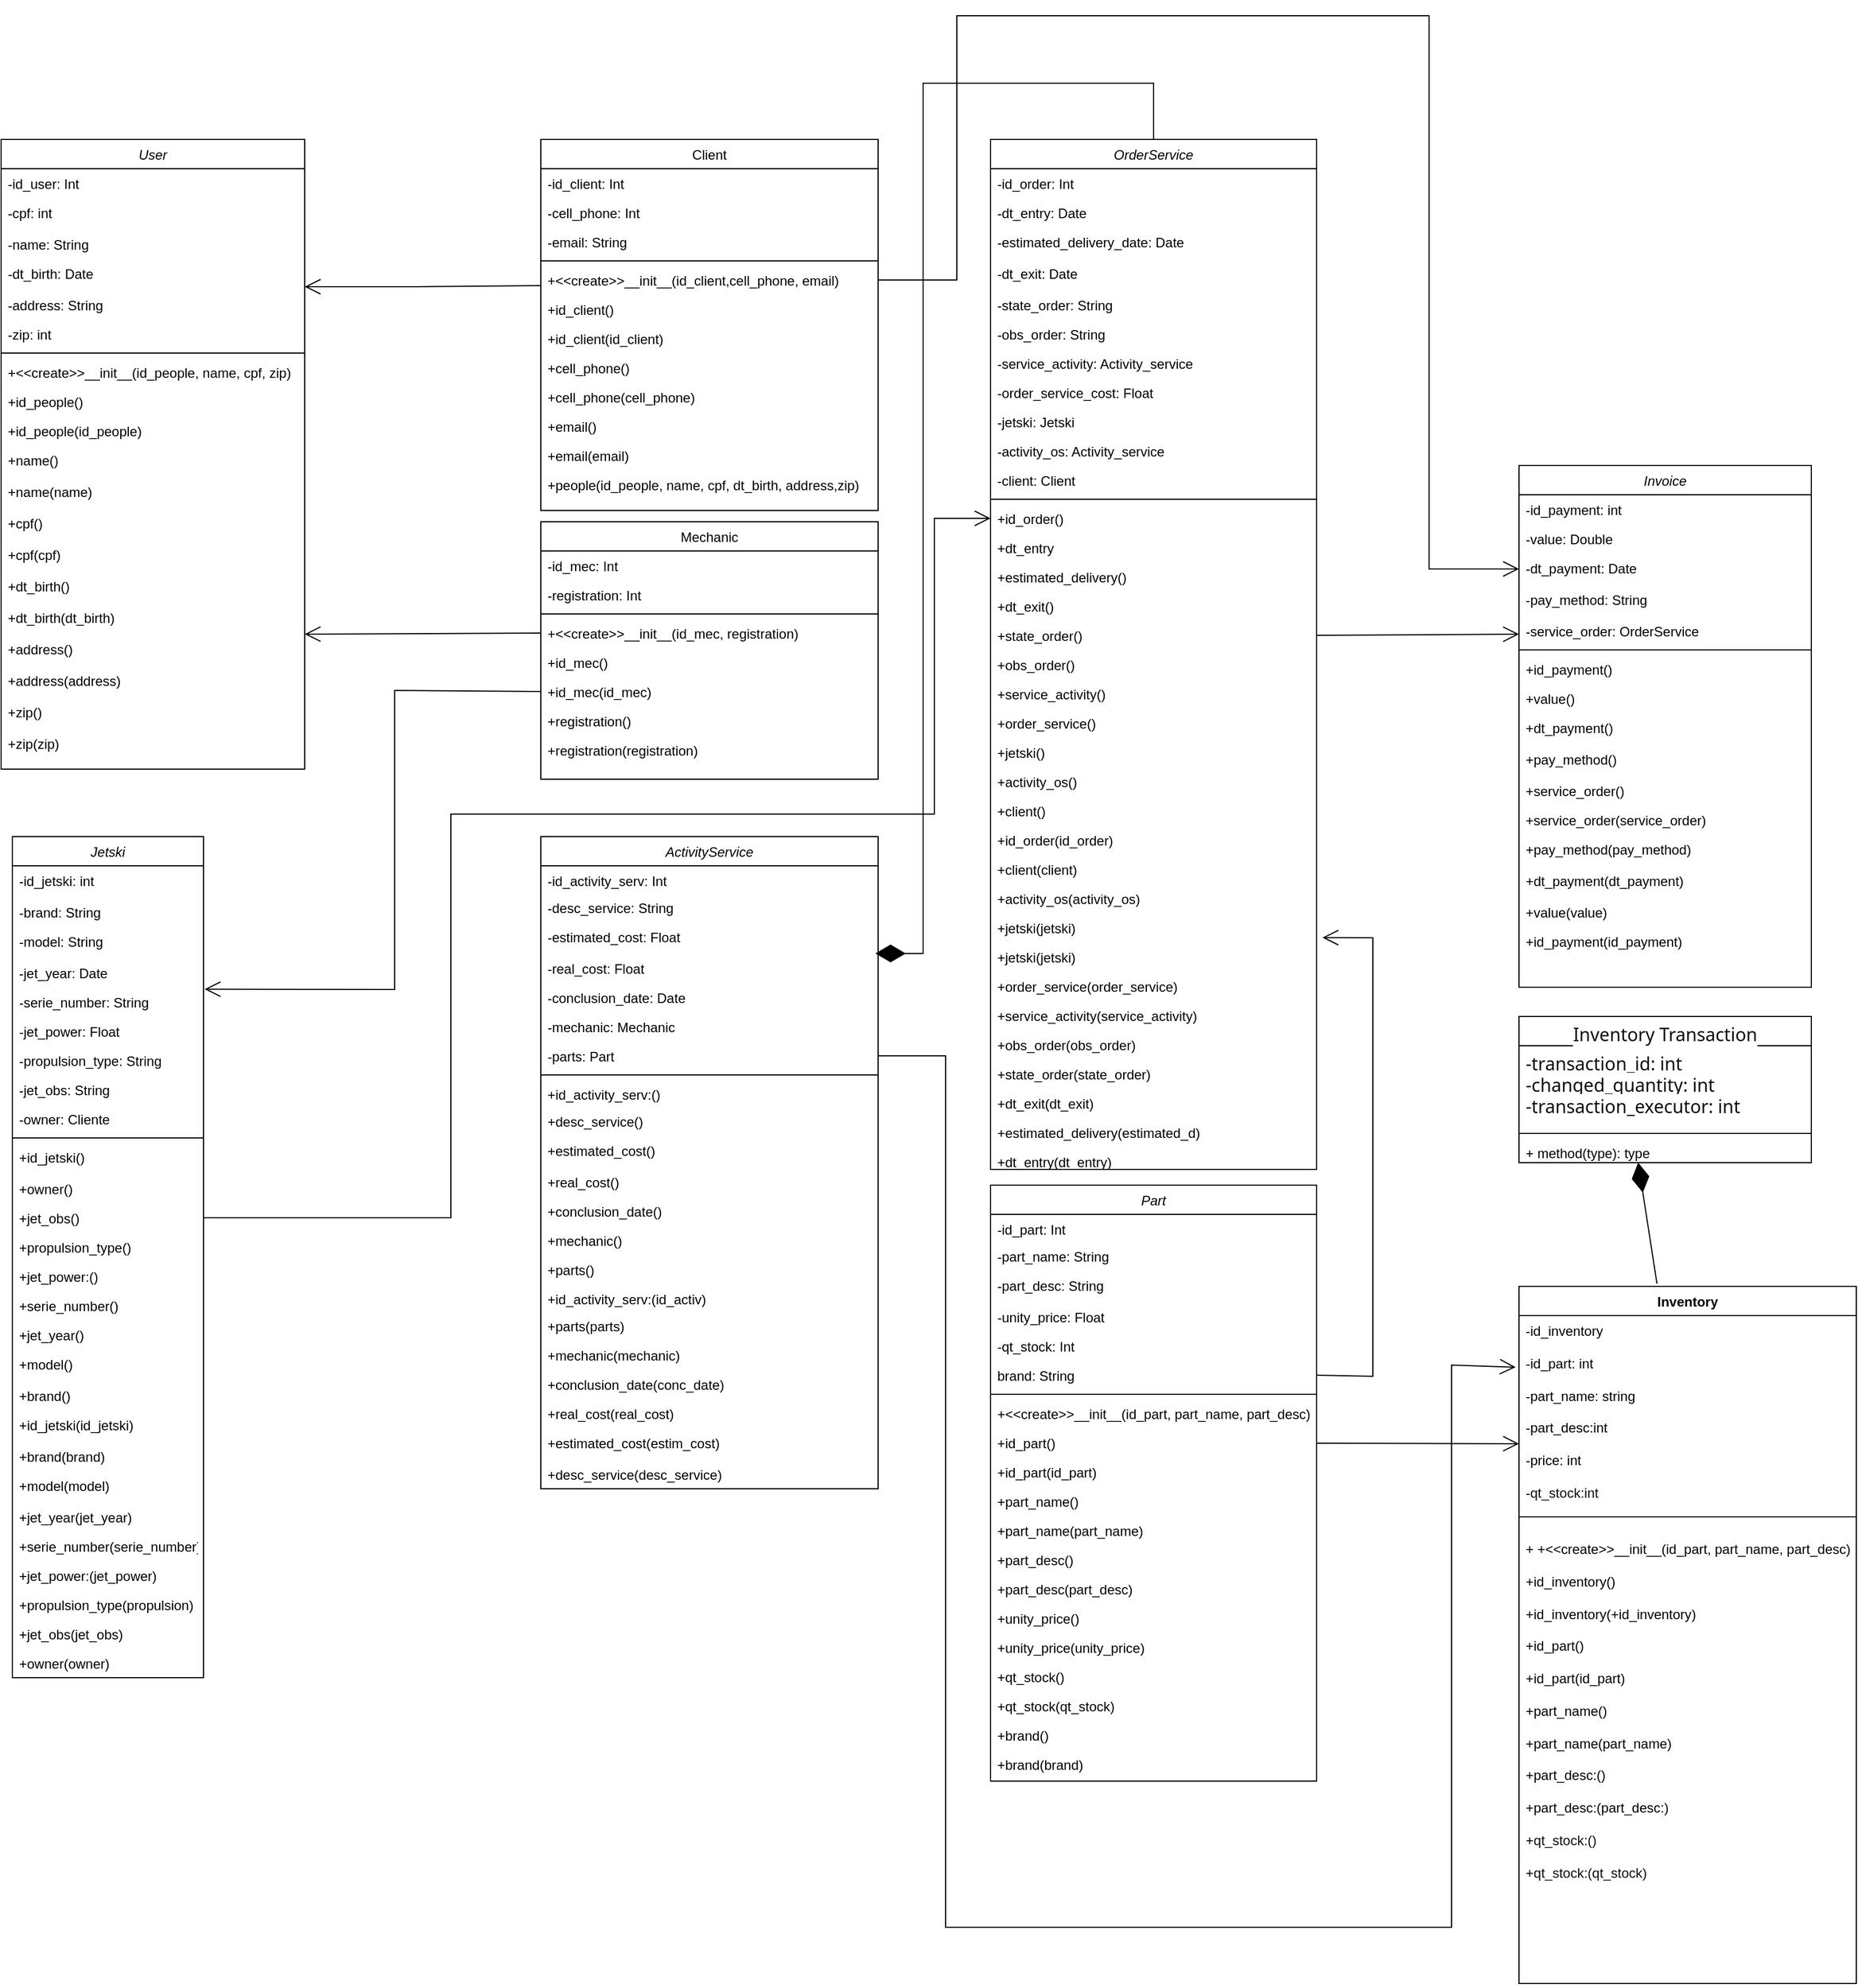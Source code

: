 <mxfile version="24.3.1" type="github">
  <diagram id="C5RBs43oDa-KdzZeNtuy" name="Page-1">
    <mxGraphModel dx="2632" dy="2858" grid="1" gridSize="10" guides="1" tooltips="1" connect="1" arrows="1" fold="1" page="1" pageScale="1" pageWidth="827" pageHeight="1169" math="0" shadow="0">
      <root>
        <mxCell id="WIyWlLk6GJQsqaUBKTNV-0" />
        <mxCell id="WIyWlLk6GJQsqaUBKTNV-1" parent="WIyWlLk6GJQsqaUBKTNV-0" />
        <mxCell id="zkfFHV4jXpPFQw0GAbJ--6" value="Client" style="swimlane;fontStyle=0;align=center;verticalAlign=top;childLayout=stackLayout;horizontal=1;startSize=26;horizontalStack=0;resizeParent=1;resizeLast=0;collapsible=1;marginBottom=0;rounded=0;shadow=0;strokeWidth=1;" parent="WIyWlLk6GJQsqaUBKTNV-1" vertex="1">
          <mxGeometry x="-1150" y="-1120" width="300" height="330" as="geometry">
            <mxRectangle x="130" y="380" width="160" height="26" as="alternateBounds" />
          </mxGeometry>
        </mxCell>
        <mxCell id="rCuH4Ns8WbKp_y8q0Bau-1" value="-id_client: Int" style="text;align=left;verticalAlign=top;spacingLeft=4;spacingRight=4;overflow=hidden;rotatable=0;points=[[0,0.5],[1,0.5]];portConstraint=eastwest;rounded=0;shadow=0;html=0;" parent="zkfFHV4jXpPFQw0GAbJ--6" vertex="1">
          <mxGeometry y="26" width="300" height="26" as="geometry" />
        </mxCell>
        <mxCell id="zkfFHV4jXpPFQw0GAbJ--8" value="-cell_phone: Int" style="text;align=left;verticalAlign=top;spacingLeft=4;spacingRight=4;overflow=hidden;rotatable=0;points=[[0,0.5],[1,0.5]];portConstraint=eastwest;rounded=0;shadow=0;html=0;" parent="zkfFHV4jXpPFQw0GAbJ--6" vertex="1">
          <mxGeometry y="52" width="300" height="26" as="geometry" />
        </mxCell>
        <mxCell id="rCuH4Ns8WbKp_y8q0Bau-50" value="-email: String" style="text;align=left;verticalAlign=top;spacingLeft=4;spacingRight=4;overflow=hidden;rotatable=0;points=[[0,0.5],[1,0.5]];portConstraint=eastwest;rounded=0;shadow=0;html=0;" parent="zkfFHV4jXpPFQw0GAbJ--6" vertex="1">
          <mxGeometry y="78" width="300" height="26" as="geometry" />
        </mxCell>
        <mxCell id="zkfFHV4jXpPFQw0GAbJ--9" value="" style="line;html=1;strokeWidth=1;align=left;verticalAlign=middle;spacingTop=-1;spacingLeft=3;spacingRight=3;rotatable=0;labelPosition=right;points=[];portConstraint=eastwest;" parent="zkfFHV4jXpPFQw0GAbJ--6" vertex="1">
          <mxGeometry y="104" width="300" height="8" as="geometry" />
        </mxCell>
        <mxCell id="zkfFHV4jXpPFQw0GAbJ--11" value="+&lt;&lt;create&gt;&gt;__init__(id_client,cell_phone, email)" style="text;align=left;verticalAlign=top;spacingLeft=4;spacingRight=4;overflow=hidden;rotatable=0;points=[[0,0.5],[1,0.5]];portConstraint=eastwest;" parent="zkfFHV4jXpPFQw0GAbJ--6" vertex="1">
          <mxGeometry y="112" width="300" height="26" as="geometry" />
        </mxCell>
        <mxCell id="3Tag4d7acx9vnS0CciRO-10" value="+id_client()" style="text;align=left;verticalAlign=top;spacingLeft=4;spacingRight=4;overflow=hidden;rotatable=0;points=[[0,0.5],[1,0.5]];portConstraint=eastwest;" parent="zkfFHV4jXpPFQw0GAbJ--6" vertex="1">
          <mxGeometry y="138" width="300" height="26" as="geometry" />
        </mxCell>
        <mxCell id="3Tag4d7acx9vnS0CciRO-11" value="+id_client(id_client)" style="text;align=left;verticalAlign=top;spacingLeft=4;spacingRight=4;overflow=hidden;rotatable=0;points=[[0,0.5],[1,0.5]];portConstraint=eastwest;" parent="zkfFHV4jXpPFQw0GAbJ--6" vertex="1">
          <mxGeometry y="164" width="300" height="26" as="geometry" />
        </mxCell>
        <mxCell id="rCuH4Ns8WbKp_y8q0Bau-44" value="+cell_phone()" style="text;align=left;verticalAlign=top;spacingLeft=4;spacingRight=4;overflow=hidden;rotatable=0;points=[[0,0.5],[1,0.5]];portConstraint=eastwest;" parent="zkfFHV4jXpPFQw0GAbJ--6" vertex="1">
          <mxGeometry y="190" width="300" height="26" as="geometry" />
        </mxCell>
        <mxCell id="rCuH4Ns8WbKp_y8q0Bau-45" value="+cell_phone(cell_phone)" style="text;align=left;verticalAlign=top;spacingLeft=4;spacingRight=4;overflow=hidden;rotatable=0;points=[[0,0.5],[1,0.5]];portConstraint=eastwest;" parent="zkfFHV4jXpPFQw0GAbJ--6" vertex="1">
          <mxGeometry y="216" width="300" height="26" as="geometry" />
        </mxCell>
        <mxCell id="rCuH4Ns8WbKp_y8q0Bau-53" value="+email()" style="text;align=left;verticalAlign=top;spacingLeft=4;spacingRight=4;overflow=hidden;rotatable=0;points=[[0,0.5],[1,0.5]];portConstraint=eastwest;" parent="zkfFHV4jXpPFQw0GAbJ--6" vertex="1">
          <mxGeometry y="242" width="300" height="26" as="geometry" />
        </mxCell>
        <mxCell id="rCuH4Ns8WbKp_y8q0Bau-54" value="+email(email)" style="text;align=left;verticalAlign=top;spacingLeft=4;spacingRight=4;overflow=hidden;rotatable=0;points=[[0,0.5],[1,0.5]];portConstraint=eastwest;" parent="zkfFHV4jXpPFQw0GAbJ--6" vertex="1">
          <mxGeometry y="268" width="300" height="26" as="geometry" />
        </mxCell>
        <mxCell id="rCuH4Ns8WbKp_y8q0Bau-55" value="+people(id_people, name, cpf, dt_birth, address,zip)" style="text;align=left;verticalAlign=top;spacingLeft=4;spacingRight=4;overflow=hidden;rotatable=0;points=[[0,0.5],[1,0.5]];portConstraint=eastwest;" parent="zkfFHV4jXpPFQw0GAbJ--6" vertex="1">
          <mxGeometry y="294" width="300" height="26" as="geometry" />
        </mxCell>
        <mxCell id="zkfFHV4jXpPFQw0GAbJ--13" value="Mechanic" style="swimlane;fontStyle=0;align=center;verticalAlign=top;childLayout=stackLayout;horizontal=1;startSize=26;horizontalStack=0;resizeParent=1;resizeLast=0;collapsible=1;marginBottom=0;rounded=0;shadow=0;strokeWidth=1;" parent="WIyWlLk6GJQsqaUBKTNV-1" vertex="1">
          <mxGeometry x="-1150" y="-780" width="300" height="229" as="geometry">
            <mxRectangle x="340" y="380" width="170" height="26" as="alternateBounds" />
          </mxGeometry>
        </mxCell>
        <mxCell id="zkfFHV4jXpPFQw0GAbJ--14" value="-id_mec: Int" style="text;align=left;verticalAlign=top;spacingLeft=4;spacingRight=4;overflow=hidden;rotatable=0;points=[[0,0.5],[1,0.5]];portConstraint=eastwest;" parent="zkfFHV4jXpPFQw0GAbJ--13" vertex="1">
          <mxGeometry y="26" width="300" height="26" as="geometry" />
        </mxCell>
        <mxCell id="3Tag4d7acx9vnS0CciRO-5" value="-registration: Int" style="text;align=left;verticalAlign=top;spacingLeft=4;spacingRight=4;overflow=hidden;rotatable=0;points=[[0,0.5],[1,0.5]];portConstraint=eastwest;" parent="zkfFHV4jXpPFQw0GAbJ--13" vertex="1">
          <mxGeometry y="52" width="300" height="26" as="geometry" />
        </mxCell>
        <mxCell id="zkfFHV4jXpPFQw0GAbJ--15" value="" style="line;html=1;strokeWidth=1;align=left;verticalAlign=middle;spacingTop=-1;spacingLeft=3;spacingRight=3;rotatable=0;labelPosition=right;points=[];portConstraint=eastwest;" parent="zkfFHV4jXpPFQw0GAbJ--13" vertex="1">
          <mxGeometry y="78" width="300" height="8" as="geometry" />
        </mxCell>
        <mxCell id="3Tag4d7acx9vnS0CciRO-15" value="+&lt;&lt;create&gt;&gt;__init__(id_mec, registration)" style="text;align=left;verticalAlign=top;spacingLeft=4;spacingRight=4;overflow=hidden;rotatable=0;points=[[0,0.5],[1,0.5]];portConstraint=eastwest;" parent="zkfFHV4jXpPFQw0GAbJ--13" vertex="1">
          <mxGeometry y="86" width="300" height="26" as="geometry" />
        </mxCell>
        <mxCell id="3Tag4d7acx9vnS0CciRO-17" value="+id_mec()" style="text;align=left;verticalAlign=top;spacingLeft=4;spacingRight=4;overflow=hidden;rotatable=0;points=[[0,0.5],[1,0.5]];portConstraint=eastwest;" parent="zkfFHV4jXpPFQw0GAbJ--13" vertex="1">
          <mxGeometry y="112" width="300" height="26" as="geometry" />
        </mxCell>
        <mxCell id="3Tag4d7acx9vnS0CciRO-16" value="+id_mec(id_mec)" style="text;align=left;verticalAlign=top;spacingLeft=4;spacingRight=4;overflow=hidden;rotatable=0;points=[[0,0.5],[1,0.5]];portConstraint=eastwest;" parent="zkfFHV4jXpPFQw0GAbJ--13" vertex="1">
          <mxGeometry y="138" width="300" height="26" as="geometry" />
        </mxCell>
        <mxCell id="rCuH4Ns8WbKp_y8q0Bau-65" value="+registration()" style="text;align=left;verticalAlign=top;spacingLeft=4;spacingRight=4;overflow=hidden;rotatable=0;points=[[0,0.5],[1,0.5]];portConstraint=eastwest;" parent="zkfFHV4jXpPFQw0GAbJ--13" vertex="1">
          <mxGeometry y="164" width="300" height="26" as="geometry" />
        </mxCell>
        <mxCell id="rCuH4Ns8WbKp_y8q0Bau-66" value="+registration(registration)" style="text;align=left;verticalAlign=top;spacingLeft=4;spacingRight=4;overflow=hidden;rotatable=0;points=[[0,0.5],[1,0.5]];portConstraint=eastwest;" parent="zkfFHV4jXpPFQw0GAbJ--13" vertex="1">
          <mxGeometry y="190" width="300" height="26" as="geometry" />
        </mxCell>
        <mxCell id="3Tag4d7acx9vnS0CciRO-48" value="Jetski" style="swimlane;fontStyle=2;align=center;verticalAlign=top;childLayout=stackLayout;horizontal=1;startSize=26;horizontalStack=0;resizeParent=1;resizeLast=0;collapsible=1;marginBottom=0;rounded=0;shadow=0;strokeWidth=1;" parent="WIyWlLk6GJQsqaUBKTNV-1" vertex="1">
          <mxGeometry x="-1620" y="-500" width="170" height="748" as="geometry">
            <mxRectangle x="230" y="140" width="160" height="26" as="alternateBounds" />
          </mxGeometry>
        </mxCell>
        <mxCell id="3Tag4d7acx9vnS0CciRO-49" value="-id_jetski: int" style="text;align=left;verticalAlign=top;spacingLeft=4;spacingRight=4;overflow=hidden;rotatable=0;points=[[0,0.5],[1,0.5]];portConstraint=eastwest;rounded=0;shadow=0;html=0;" parent="3Tag4d7acx9vnS0CciRO-48" vertex="1">
          <mxGeometry y="26" width="170" height="28" as="geometry" />
        </mxCell>
        <mxCell id="3Tag4d7acx9vnS0CciRO-50" value="-brand: String" style="text;align=left;verticalAlign=top;spacingLeft=4;spacingRight=4;overflow=hidden;rotatable=0;points=[[0,0.5],[1,0.5]];portConstraint=eastwest;" parent="3Tag4d7acx9vnS0CciRO-48" vertex="1">
          <mxGeometry y="54" width="170" height="26" as="geometry" />
        </mxCell>
        <mxCell id="3Tag4d7acx9vnS0CciRO-51" value="-model: String" style="text;align=left;verticalAlign=top;spacingLeft=4;spacingRight=4;overflow=hidden;rotatable=0;points=[[0,0.5],[1,0.5]];portConstraint=eastwest;rounded=0;shadow=0;html=0;" parent="3Tag4d7acx9vnS0CciRO-48" vertex="1">
          <mxGeometry y="80" width="170" height="28" as="geometry" />
        </mxCell>
        <mxCell id="3Tag4d7acx9vnS0CciRO-52" value="-jet_year: Date" style="text;align=left;verticalAlign=top;spacingLeft=4;spacingRight=4;overflow=hidden;rotatable=0;points=[[0,0.5],[1,0.5]];portConstraint=eastwest;rounded=0;shadow=0;html=0;" parent="3Tag4d7acx9vnS0CciRO-48" vertex="1">
          <mxGeometry y="108" width="170" height="26" as="geometry" />
        </mxCell>
        <mxCell id="3Tag4d7acx9vnS0CciRO-53" value="-serie_number: String" style="text;align=left;verticalAlign=top;spacingLeft=4;spacingRight=4;overflow=hidden;rotatable=0;points=[[0,0.5],[1,0.5]];portConstraint=eastwest;rounded=0;shadow=0;html=0;" parent="3Tag4d7acx9vnS0CciRO-48" vertex="1">
          <mxGeometry y="134" width="170" height="26" as="geometry" />
        </mxCell>
        <mxCell id="3Tag4d7acx9vnS0CciRO-55" value="-jet_power: Float" style="text;align=left;verticalAlign=top;spacingLeft=4;spacingRight=4;overflow=hidden;rotatable=0;points=[[0,0.5],[1,0.5]];portConstraint=eastwest;rounded=0;shadow=0;html=0;" parent="3Tag4d7acx9vnS0CciRO-48" vertex="1">
          <mxGeometry y="160" width="170" height="26" as="geometry" />
        </mxCell>
        <mxCell id="3Tag4d7acx9vnS0CciRO-56" value="-propulsion_type: String" style="text;align=left;verticalAlign=top;spacingLeft=4;spacingRight=4;overflow=hidden;rotatable=0;points=[[0,0.5],[1,0.5]];portConstraint=eastwest;rounded=0;shadow=0;html=0;" parent="3Tag4d7acx9vnS0CciRO-48" vertex="1">
          <mxGeometry y="186" width="170" height="26" as="geometry" />
        </mxCell>
        <mxCell id="3Tag4d7acx9vnS0CciRO-63" value="-jet_obs: String" style="text;align=left;verticalAlign=top;spacingLeft=4;spacingRight=4;overflow=hidden;rotatable=0;points=[[0,0.5],[1,0.5]];portConstraint=eastwest;rounded=0;shadow=0;html=0;" parent="3Tag4d7acx9vnS0CciRO-48" vertex="1">
          <mxGeometry y="212" width="170" height="26" as="geometry" />
        </mxCell>
        <mxCell id="3Tag4d7acx9vnS0CciRO-127" value="-owner: Cliente" style="text;align=left;verticalAlign=top;spacingLeft=4;spacingRight=4;overflow=hidden;rotatable=0;points=[[0,0.5],[1,0.5]];portConstraint=eastwest;rounded=0;shadow=0;html=0;" parent="3Tag4d7acx9vnS0CciRO-48" vertex="1">
          <mxGeometry y="238" width="170" height="26" as="geometry" />
        </mxCell>
        <mxCell id="3Tag4d7acx9vnS0CciRO-54" value="" style="line;html=1;strokeWidth=1;align=left;verticalAlign=middle;spacingTop=-1;spacingLeft=3;spacingRight=3;rotatable=0;labelPosition=right;points=[];portConstraint=eastwest;" parent="3Tag4d7acx9vnS0CciRO-48" vertex="1">
          <mxGeometry y="264" width="170" height="8" as="geometry" />
        </mxCell>
        <mxCell id="yToUHcHcwvlXgsOZ_nrQ-197" value="+id_jetski()" style="text;align=left;verticalAlign=top;spacingLeft=4;spacingRight=4;overflow=hidden;rotatable=0;points=[[0,0.5],[1,0.5]];portConstraint=eastwest;rounded=0;shadow=0;html=0;" parent="3Tag4d7acx9vnS0CciRO-48" vertex="1">
          <mxGeometry y="272" width="170" height="28" as="geometry" />
        </mxCell>
        <mxCell id="yToUHcHcwvlXgsOZ_nrQ-205" value="+owner()" style="text;align=left;verticalAlign=top;spacingLeft=4;spacingRight=4;overflow=hidden;rotatable=0;points=[[0,0.5],[1,0.5]];portConstraint=eastwest;rounded=0;shadow=0;html=0;" parent="3Tag4d7acx9vnS0CciRO-48" vertex="1">
          <mxGeometry y="300" width="170" height="26" as="geometry" />
        </mxCell>
        <mxCell id="yToUHcHcwvlXgsOZ_nrQ-204" value="+jet_obs()" style="text;align=left;verticalAlign=top;spacingLeft=4;spacingRight=4;overflow=hidden;rotatable=0;points=[[0,0.5],[1,0.5]];portConstraint=eastwest;rounded=0;shadow=0;html=0;" parent="3Tag4d7acx9vnS0CciRO-48" vertex="1">
          <mxGeometry y="326" width="170" height="26" as="geometry" />
        </mxCell>
        <mxCell id="yToUHcHcwvlXgsOZ_nrQ-203" value="+propulsion_type()" style="text;align=left;verticalAlign=top;spacingLeft=4;spacingRight=4;overflow=hidden;rotatable=0;points=[[0,0.5],[1,0.5]];portConstraint=eastwest;rounded=0;shadow=0;html=0;" parent="3Tag4d7acx9vnS0CciRO-48" vertex="1">
          <mxGeometry y="352" width="170" height="26" as="geometry" />
        </mxCell>
        <mxCell id="yToUHcHcwvlXgsOZ_nrQ-202" value="+jet_power:()" style="text;align=left;verticalAlign=top;spacingLeft=4;spacingRight=4;overflow=hidden;rotatable=0;points=[[0,0.5],[1,0.5]];portConstraint=eastwest;rounded=0;shadow=0;html=0;" parent="3Tag4d7acx9vnS0CciRO-48" vertex="1">
          <mxGeometry y="378" width="170" height="26" as="geometry" />
        </mxCell>
        <mxCell id="yToUHcHcwvlXgsOZ_nrQ-201" value="+serie_number()" style="text;align=left;verticalAlign=top;spacingLeft=4;spacingRight=4;overflow=hidden;rotatable=0;points=[[0,0.5],[1,0.5]];portConstraint=eastwest;rounded=0;shadow=0;html=0;" parent="3Tag4d7acx9vnS0CciRO-48" vertex="1">
          <mxGeometry y="404" width="170" height="26" as="geometry" />
        </mxCell>
        <mxCell id="yToUHcHcwvlXgsOZ_nrQ-200" value="+jet_year()" style="text;align=left;verticalAlign=top;spacingLeft=4;spacingRight=4;overflow=hidden;rotatable=0;points=[[0,0.5],[1,0.5]];portConstraint=eastwest;rounded=0;shadow=0;html=0;" parent="3Tag4d7acx9vnS0CciRO-48" vertex="1">
          <mxGeometry y="430" width="170" height="26" as="geometry" />
        </mxCell>
        <mxCell id="yToUHcHcwvlXgsOZ_nrQ-199" value="+model()" style="text;align=left;verticalAlign=top;spacingLeft=4;spacingRight=4;overflow=hidden;rotatable=0;points=[[0,0.5],[1,0.5]];portConstraint=eastwest;rounded=0;shadow=0;html=0;" parent="3Tag4d7acx9vnS0CciRO-48" vertex="1">
          <mxGeometry y="456" width="170" height="28" as="geometry" />
        </mxCell>
        <mxCell id="yToUHcHcwvlXgsOZ_nrQ-198" value="+brand()" style="text;align=left;verticalAlign=top;spacingLeft=4;spacingRight=4;overflow=hidden;rotatable=0;points=[[0,0.5],[1,0.5]];portConstraint=eastwest;" parent="3Tag4d7acx9vnS0CciRO-48" vertex="1">
          <mxGeometry y="484" width="170" height="26" as="geometry" />
        </mxCell>
        <mxCell id="yToUHcHcwvlXgsOZ_nrQ-206" value="+id_jetski(id_jetski)" style="text;align=left;verticalAlign=top;spacingLeft=4;spacingRight=4;overflow=hidden;rotatable=0;points=[[0,0.5],[1,0.5]];portConstraint=eastwest;rounded=0;shadow=0;html=0;" parent="3Tag4d7acx9vnS0CciRO-48" vertex="1">
          <mxGeometry y="510" width="170" height="28" as="geometry" />
        </mxCell>
        <mxCell id="yToUHcHcwvlXgsOZ_nrQ-214" value="+brand(brand)" style="text;align=left;verticalAlign=top;spacingLeft=4;spacingRight=4;overflow=hidden;rotatable=0;points=[[0,0.5],[1,0.5]];portConstraint=eastwest;" parent="3Tag4d7acx9vnS0CciRO-48" vertex="1">
          <mxGeometry y="538" width="170" height="26" as="geometry" />
        </mxCell>
        <mxCell id="yToUHcHcwvlXgsOZ_nrQ-213" value="+model(model)" style="text;align=left;verticalAlign=top;spacingLeft=4;spacingRight=4;overflow=hidden;rotatable=0;points=[[0,0.5],[1,0.5]];portConstraint=eastwest;rounded=0;shadow=0;html=0;" parent="3Tag4d7acx9vnS0CciRO-48" vertex="1">
          <mxGeometry y="564" width="170" height="28" as="geometry" />
        </mxCell>
        <mxCell id="yToUHcHcwvlXgsOZ_nrQ-212" value="+jet_year(jet_year)" style="text;align=left;verticalAlign=top;spacingLeft=4;spacingRight=4;overflow=hidden;rotatable=0;points=[[0,0.5],[1,0.5]];portConstraint=eastwest;rounded=0;shadow=0;html=0;" parent="3Tag4d7acx9vnS0CciRO-48" vertex="1">
          <mxGeometry y="592" width="170" height="26" as="geometry" />
        </mxCell>
        <mxCell id="yToUHcHcwvlXgsOZ_nrQ-211" value="+serie_number(serie_number)" style="text;align=left;verticalAlign=top;spacingLeft=4;spacingRight=4;overflow=hidden;rotatable=0;points=[[0,0.5],[1,0.5]];portConstraint=eastwest;rounded=0;shadow=0;html=0;" parent="3Tag4d7acx9vnS0CciRO-48" vertex="1">
          <mxGeometry y="618" width="170" height="26" as="geometry" />
        </mxCell>
        <mxCell id="yToUHcHcwvlXgsOZ_nrQ-210" value="+jet_power:(jet_power)" style="text;align=left;verticalAlign=top;spacingLeft=4;spacingRight=4;overflow=hidden;rotatable=0;points=[[0,0.5],[1,0.5]];portConstraint=eastwest;rounded=0;shadow=0;html=0;" parent="3Tag4d7acx9vnS0CciRO-48" vertex="1">
          <mxGeometry y="644" width="170" height="26" as="geometry" />
        </mxCell>
        <mxCell id="yToUHcHcwvlXgsOZ_nrQ-209" value="+propulsion_type(propulsion)" style="text;align=left;verticalAlign=top;spacingLeft=4;spacingRight=4;overflow=hidden;rotatable=0;points=[[0,0.5],[1,0.5]];portConstraint=eastwest;rounded=0;shadow=0;html=0;" parent="3Tag4d7acx9vnS0CciRO-48" vertex="1">
          <mxGeometry y="670" width="170" height="26" as="geometry" />
        </mxCell>
        <mxCell id="yToUHcHcwvlXgsOZ_nrQ-208" value="+jet_obs(jet_obs)" style="text;align=left;verticalAlign=top;spacingLeft=4;spacingRight=4;overflow=hidden;rotatable=0;points=[[0,0.5],[1,0.5]];portConstraint=eastwest;rounded=0;shadow=0;html=0;" parent="3Tag4d7acx9vnS0CciRO-48" vertex="1">
          <mxGeometry y="696" width="170" height="26" as="geometry" />
        </mxCell>
        <mxCell id="yToUHcHcwvlXgsOZ_nrQ-207" value="+owner(owner)" style="text;align=left;verticalAlign=top;spacingLeft=4;spacingRight=4;overflow=hidden;rotatable=0;points=[[0,0.5],[1,0.5]];portConstraint=eastwest;rounded=0;shadow=0;html=0;" parent="3Tag4d7acx9vnS0CciRO-48" vertex="1">
          <mxGeometry y="722" width="170" height="26" as="geometry" />
        </mxCell>
        <mxCell id="3Tag4d7acx9vnS0CciRO-65" value="OrderService" style="swimlane;fontStyle=2;align=center;verticalAlign=top;childLayout=stackLayout;horizontal=1;startSize=26;horizontalStack=0;resizeParent=1;resizeLast=0;collapsible=1;marginBottom=0;rounded=0;shadow=0;strokeWidth=1;" parent="WIyWlLk6GJQsqaUBKTNV-1" vertex="1">
          <mxGeometry x="-750" y="-1120" width="290" height="916" as="geometry">
            <mxRectangle x="230" y="140" width="160" height="26" as="alternateBounds" />
          </mxGeometry>
        </mxCell>
        <mxCell id="3Tag4d7acx9vnS0CciRO-66" value="-id_order: Int" style="text;align=left;verticalAlign=top;spacingLeft=4;spacingRight=4;overflow=hidden;rotatable=0;points=[[0,0.5],[1,0.5]];portConstraint=eastwest;" parent="3Tag4d7acx9vnS0CciRO-65" vertex="1">
          <mxGeometry y="26" width="290" height="26" as="geometry" />
        </mxCell>
        <mxCell id="3Tag4d7acx9vnS0CciRO-67" value="-dt_entry: Date" style="text;align=left;verticalAlign=top;spacingLeft=4;spacingRight=4;overflow=hidden;rotatable=0;points=[[0,0.5],[1,0.5]];portConstraint=eastwest;" parent="3Tag4d7acx9vnS0CciRO-65" vertex="1">
          <mxGeometry y="52" width="290" height="26" as="geometry" />
        </mxCell>
        <mxCell id="3Tag4d7acx9vnS0CciRO-68" value="-estimated_delivery_date: Date" style="text;align=left;verticalAlign=top;spacingLeft=4;spacingRight=4;overflow=hidden;rotatable=0;points=[[0,0.5],[1,0.5]];portConstraint=eastwest;rounded=0;shadow=0;html=0;" parent="3Tag4d7acx9vnS0CciRO-65" vertex="1">
          <mxGeometry y="78" width="290" height="28" as="geometry" />
        </mxCell>
        <mxCell id="3Tag4d7acx9vnS0CciRO-69" value="-dt_exit: Date" style="text;align=left;verticalAlign=top;spacingLeft=4;spacingRight=4;overflow=hidden;rotatable=0;points=[[0,0.5],[1,0.5]];portConstraint=eastwest;rounded=0;shadow=0;html=0;" parent="3Tag4d7acx9vnS0CciRO-65" vertex="1">
          <mxGeometry y="106" width="290" height="28" as="geometry" />
        </mxCell>
        <mxCell id="3Tag4d7acx9vnS0CciRO-70" value="-state_order: String" style="text;align=left;verticalAlign=top;spacingLeft=4;spacingRight=4;overflow=hidden;rotatable=0;points=[[0,0.5],[1,0.5]];portConstraint=eastwest;rounded=0;shadow=0;html=0;" parent="3Tag4d7acx9vnS0CciRO-65" vertex="1">
          <mxGeometry y="134" width="290" height="26" as="geometry" />
        </mxCell>
        <mxCell id="3Tag4d7acx9vnS0CciRO-73" value="-obs_order: String" style="text;align=left;verticalAlign=top;spacingLeft=4;spacingRight=4;overflow=hidden;rotatable=0;points=[[0,0.5],[1,0.5]];portConstraint=eastwest;rounded=0;shadow=0;html=0;" parent="3Tag4d7acx9vnS0CciRO-65" vertex="1">
          <mxGeometry y="160" width="290" height="26" as="geometry" />
        </mxCell>
        <mxCell id="3Tag4d7acx9vnS0CciRO-71" value="-service_activity: Activity_service" style="text;align=left;verticalAlign=top;spacingLeft=4;spacingRight=4;overflow=hidden;rotatable=0;points=[[0,0.5],[1,0.5]];portConstraint=eastwest;" parent="3Tag4d7acx9vnS0CciRO-65" vertex="1">
          <mxGeometry y="186" width="290" height="26" as="geometry" />
        </mxCell>
        <mxCell id="rCuH4Ns8WbKp_y8q0Bau-2" value="-order_service_cost: Float" style="text;align=left;verticalAlign=top;spacingLeft=4;spacingRight=4;overflow=hidden;rotatable=0;points=[[0,0.5],[1,0.5]];portConstraint=eastwest;" parent="3Tag4d7acx9vnS0CciRO-65" vertex="1">
          <mxGeometry y="212" width="290" height="26" as="geometry" />
        </mxCell>
        <mxCell id="3Tag4d7acx9vnS0CciRO-84" value="-jetski: Jetski" style="text;align=left;verticalAlign=top;spacingLeft=4;spacingRight=4;overflow=hidden;rotatable=0;points=[[0,0.5],[1,0.5]];portConstraint=eastwest;" parent="3Tag4d7acx9vnS0CciRO-65" vertex="1">
          <mxGeometry y="238" width="290" height="26" as="geometry" />
        </mxCell>
        <mxCell id="3Tag4d7acx9vnS0CciRO-85" value="-activity_os: Activity_service" style="text;align=left;verticalAlign=top;spacingLeft=4;spacingRight=4;overflow=hidden;rotatable=0;points=[[0,0.5],[1,0.5]];portConstraint=eastwest;" parent="3Tag4d7acx9vnS0CciRO-65" vertex="1">
          <mxGeometry y="264" width="290" height="26" as="geometry" />
        </mxCell>
        <mxCell id="3Tag4d7acx9vnS0CciRO-86" value="-client: Client" style="text;align=left;verticalAlign=top;spacingLeft=4;spacingRight=4;overflow=hidden;rotatable=0;points=[[0,0.5],[1,0.5]];portConstraint=eastwest;" parent="3Tag4d7acx9vnS0CciRO-65" vertex="1">
          <mxGeometry y="290" width="290" height="26" as="geometry" />
        </mxCell>
        <mxCell id="3Tag4d7acx9vnS0CciRO-72" value="" style="line;html=1;strokeWidth=1;align=left;verticalAlign=middle;spacingTop=-1;spacingLeft=3;spacingRight=3;rotatable=0;labelPosition=right;points=[];portConstraint=eastwest;" parent="3Tag4d7acx9vnS0CciRO-65" vertex="1">
          <mxGeometry y="316" width="290" height="8" as="geometry" />
        </mxCell>
        <mxCell id="yToUHcHcwvlXgsOZ_nrQ-156" value="+id_order()" style="text;align=left;verticalAlign=top;spacingLeft=4;spacingRight=4;overflow=hidden;rotatable=0;points=[[0,0.5],[1,0.5]];portConstraint=eastwest;rounded=0;shadow=0;html=0;" parent="3Tag4d7acx9vnS0CciRO-65" vertex="1">
          <mxGeometry y="324" width="290" height="26" as="geometry" />
        </mxCell>
        <mxCell id="yToUHcHcwvlXgsOZ_nrQ-157" value="+dt_entry" style="text;align=left;verticalAlign=top;spacingLeft=4;spacingRight=4;overflow=hidden;rotatable=0;points=[[0,0.5],[1,0.5]];portConstraint=eastwest;rounded=0;shadow=0;html=0;" parent="3Tag4d7acx9vnS0CciRO-65" vertex="1">
          <mxGeometry y="350" width="290" height="26" as="geometry" />
        </mxCell>
        <mxCell id="yToUHcHcwvlXgsOZ_nrQ-164" value="+estimated_delivery()" style="text;align=left;verticalAlign=top;spacingLeft=4;spacingRight=4;overflow=hidden;rotatable=0;points=[[0,0.5],[1,0.5]];portConstraint=eastwest;rounded=0;shadow=0;html=0;" parent="3Tag4d7acx9vnS0CciRO-65" vertex="1">
          <mxGeometry y="376" width="290" height="26" as="geometry" />
        </mxCell>
        <mxCell id="yToUHcHcwvlXgsOZ_nrQ-163" value="+dt_exit()" style="text;align=left;verticalAlign=top;spacingLeft=4;spacingRight=4;overflow=hidden;rotatable=0;points=[[0,0.5],[1,0.5]];portConstraint=eastwest;rounded=0;shadow=0;html=0;" parent="3Tag4d7acx9vnS0CciRO-65" vertex="1">
          <mxGeometry y="402" width="290" height="26" as="geometry" />
        </mxCell>
        <mxCell id="yToUHcHcwvlXgsOZ_nrQ-162" value="+state_order()" style="text;align=left;verticalAlign=top;spacingLeft=4;spacingRight=4;overflow=hidden;rotatable=0;points=[[0,0.5],[1,0.5]];portConstraint=eastwest;rounded=0;shadow=0;html=0;" parent="3Tag4d7acx9vnS0CciRO-65" vertex="1">
          <mxGeometry y="428" width="290" height="26" as="geometry" />
        </mxCell>
        <mxCell id="yToUHcHcwvlXgsOZ_nrQ-161" value="+obs_order()" style="text;align=left;verticalAlign=top;spacingLeft=4;spacingRight=4;overflow=hidden;rotatable=0;points=[[0,0.5],[1,0.5]];portConstraint=eastwest;rounded=0;shadow=0;html=0;" parent="3Tag4d7acx9vnS0CciRO-65" vertex="1">
          <mxGeometry y="454" width="290" height="26" as="geometry" />
        </mxCell>
        <mxCell id="yToUHcHcwvlXgsOZ_nrQ-160" value="+service_activity()" style="text;align=left;verticalAlign=top;spacingLeft=4;spacingRight=4;overflow=hidden;rotatable=0;points=[[0,0.5],[1,0.5]];portConstraint=eastwest;rounded=0;shadow=0;html=0;" parent="3Tag4d7acx9vnS0CciRO-65" vertex="1">
          <mxGeometry y="480" width="290" height="26" as="geometry" />
        </mxCell>
        <mxCell id="yToUHcHcwvlXgsOZ_nrQ-159" value="+order_service()" style="text;align=left;verticalAlign=top;spacingLeft=4;spacingRight=4;overflow=hidden;rotatable=0;points=[[0,0.5],[1,0.5]];portConstraint=eastwest;rounded=0;shadow=0;html=0;" parent="3Tag4d7acx9vnS0CciRO-65" vertex="1">
          <mxGeometry y="506" width="290" height="26" as="geometry" />
        </mxCell>
        <mxCell id="yToUHcHcwvlXgsOZ_nrQ-158" value="+jetski()" style="text;align=left;verticalAlign=top;spacingLeft=4;spacingRight=4;overflow=hidden;rotatable=0;points=[[0,0.5],[1,0.5]];portConstraint=eastwest;rounded=0;shadow=0;html=0;" parent="3Tag4d7acx9vnS0CciRO-65" vertex="1">
          <mxGeometry y="532" width="290" height="26" as="geometry" />
        </mxCell>
        <mxCell id="yToUHcHcwvlXgsOZ_nrQ-165" value="+activity_os()" style="text;align=left;verticalAlign=top;spacingLeft=4;spacingRight=4;overflow=hidden;rotatable=0;points=[[0,0.5],[1,0.5]];portConstraint=eastwest;rounded=0;shadow=0;html=0;" parent="3Tag4d7acx9vnS0CciRO-65" vertex="1">
          <mxGeometry y="558" width="290" height="26" as="geometry" />
        </mxCell>
        <mxCell id="yToUHcHcwvlXgsOZ_nrQ-166" value="+client()" style="text;align=left;verticalAlign=top;spacingLeft=4;spacingRight=4;overflow=hidden;rotatable=0;points=[[0,0.5],[1,0.5]];portConstraint=eastwest;rounded=0;shadow=0;html=0;" parent="3Tag4d7acx9vnS0CciRO-65" vertex="1">
          <mxGeometry y="584" width="290" height="26" as="geometry" />
        </mxCell>
        <mxCell id="yToUHcHcwvlXgsOZ_nrQ-167" value="+id_order(id_order)" style="text;align=left;verticalAlign=top;spacingLeft=4;spacingRight=4;overflow=hidden;rotatable=0;points=[[0,0.5],[1,0.5]];portConstraint=eastwest;rounded=0;shadow=0;html=0;" parent="3Tag4d7acx9vnS0CciRO-65" vertex="1">
          <mxGeometry y="610" width="290" height="26" as="geometry" />
        </mxCell>
        <mxCell id="yToUHcHcwvlXgsOZ_nrQ-177" value="+client(client)" style="text;align=left;verticalAlign=top;spacingLeft=4;spacingRight=4;overflow=hidden;rotatable=0;points=[[0,0.5],[1,0.5]];portConstraint=eastwest;rounded=0;shadow=0;html=0;" parent="3Tag4d7acx9vnS0CciRO-65" vertex="1">
          <mxGeometry y="636" width="290" height="26" as="geometry" />
        </mxCell>
        <mxCell id="yToUHcHcwvlXgsOZ_nrQ-176" value="+activity_os(activity_os)" style="text;align=left;verticalAlign=top;spacingLeft=4;spacingRight=4;overflow=hidden;rotatable=0;points=[[0,0.5],[1,0.5]];portConstraint=eastwest;rounded=0;shadow=0;html=0;" parent="3Tag4d7acx9vnS0CciRO-65" vertex="1">
          <mxGeometry y="662" width="290" height="26" as="geometry" />
        </mxCell>
        <mxCell id="yToUHcHcwvlXgsOZ_nrQ-175" value="+jetski(jetski)" style="text;align=left;verticalAlign=top;spacingLeft=4;spacingRight=4;overflow=hidden;rotatable=0;points=[[0,0.5],[1,0.5]];portConstraint=eastwest;rounded=0;shadow=0;html=0;" parent="3Tag4d7acx9vnS0CciRO-65" vertex="1">
          <mxGeometry y="688" width="290" height="26" as="geometry" />
        </mxCell>
        <mxCell id="qpBDf7oP7QT0EBAVEg1h-5" value="+jetski(jetski)" style="text;align=left;verticalAlign=top;spacingLeft=4;spacingRight=4;overflow=hidden;rotatable=0;points=[[0,0.5],[1,0.5]];portConstraint=eastwest;rounded=0;shadow=0;html=0;" vertex="1" parent="3Tag4d7acx9vnS0CciRO-65">
          <mxGeometry y="714" width="290" height="26" as="geometry" />
        </mxCell>
        <mxCell id="yToUHcHcwvlXgsOZ_nrQ-174" value="+order_service(order_service)" style="text;align=left;verticalAlign=top;spacingLeft=4;spacingRight=4;overflow=hidden;rotatable=0;points=[[0,0.5],[1,0.5]];portConstraint=eastwest;rounded=0;shadow=0;html=0;" parent="3Tag4d7acx9vnS0CciRO-65" vertex="1">
          <mxGeometry y="740" width="290" height="26" as="geometry" />
        </mxCell>
        <mxCell id="yToUHcHcwvlXgsOZ_nrQ-173" value="+service_activity(service_activity)" style="text;align=left;verticalAlign=top;spacingLeft=4;spacingRight=4;overflow=hidden;rotatable=0;points=[[0,0.5],[1,0.5]];portConstraint=eastwest;rounded=0;shadow=0;html=0;" parent="3Tag4d7acx9vnS0CciRO-65" vertex="1">
          <mxGeometry y="766" width="290" height="26" as="geometry" />
        </mxCell>
        <mxCell id="yToUHcHcwvlXgsOZ_nrQ-172" value="+obs_order(obs_order)" style="text;align=left;verticalAlign=top;spacingLeft=4;spacingRight=4;overflow=hidden;rotatable=0;points=[[0,0.5],[1,0.5]];portConstraint=eastwest;rounded=0;shadow=0;html=0;" parent="3Tag4d7acx9vnS0CciRO-65" vertex="1">
          <mxGeometry y="792" width="290" height="26" as="geometry" />
        </mxCell>
        <mxCell id="yToUHcHcwvlXgsOZ_nrQ-171" value="+state_order(state_order)" style="text;align=left;verticalAlign=top;spacingLeft=4;spacingRight=4;overflow=hidden;rotatable=0;points=[[0,0.5],[1,0.5]];portConstraint=eastwest;rounded=0;shadow=0;html=0;" parent="3Tag4d7acx9vnS0CciRO-65" vertex="1">
          <mxGeometry y="818" width="290" height="26" as="geometry" />
        </mxCell>
        <mxCell id="yToUHcHcwvlXgsOZ_nrQ-170" value="+dt_exit(dt_exit)" style="text;align=left;verticalAlign=top;spacingLeft=4;spacingRight=4;overflow=hidden;rotatable=0;points=[[0,0.5],[1,0.5]];portConstraint=eastwest;rounded=0;shadow=0;html=0;" parent="3Tag4d7acx9vnS0CciRO-65" vertex="1">
          <mxGeometry y="844" width="290" height="26" as="geometry" />
        </mxCell>
        <mxCell id="yToUHcHcwvlXgsOZ_nrQ-169" value="+estimated_delivery(estimated_d)" style="text;align=left;verticalAlign=top;spacingLeft=4;spacingRight=4;overflow=hidden;rotatable=0;points=[[0,0.5],[1,0.5]];portConstraint=eastwest;rounded=0;shadow=0;html=0;" parent="3Tag4d7acx9vnS0CciRO-65" vertex="1">
          <mxGeometry y="870" width="290" height="26" as="geometry" />
        </mxCell>
        <mxCell id="yToUHcHcwvlXgsOZ_nrQ-168" value="+dt_entry(dt_entry)" style="text;align=left;verticalAlign=top;spacingLeft=4;spacingRight=4;overflow=hidden;rotatable=0;points=[[0,0.5],[1,0.5]];portConstraint=eastwest;rounded=0;shadow=0;html=0;" parent="3Tag4d7acx9vnS0CciRO-65" vertex="1">
          <mxGeometry y="896" width="290" height="20" as="geometry" />
        </mxCell>
        <mxCell id="3Tag4d7acx9vnS0CciRO-100" value="ActivityService" style="swimlane;fontStyle=2;align=center;verticalAlign=top;childLayout=stackLayout;horizontal=1;startSize=26;horizontalStack=0;resizeParent=1;resizeLast=0;collapsible=1;marginBottom=0;rounded=0;shadow=0;strokeWidth=1;" parent="WIyWlLk6GJQsqaUBKTNV-1" vertex="1">
          <mxGeometry x="-1150" y="-500" width="300" height="580" as="geometry">
            <mxRectangle x="230" y="140" width="160" height="26" as="alternateBounds" />
          </mxGeometry>
        </mxCell>
        <mxCell id="3Tag4d7acx9vnS0CciRO-101" value="-id_activity_serv: Int" style="text;align=left;verticalAlign=top;spacingLeft=4;spacingRight=4;overflow=hidden;rotatable=0;points=[[0,0.5],[1,0.5]];portConstraint=eastwest;rounded=0;shadow=0;html=0;" parent="3Tag4d7acx9vnS0CciRO-100" vertex="1">
          <mxGeometry y="26" width="300" height="24" as="geometry" />
        </mxCell>
        <mxCell id="3Tag4d7acx9vnS0CciRO-102" value="-desc_service: String" style="text;align=left;verticalAlign=top;spacingLeft=4;spacingRight=4;overflow=hidden;rotatable=0;points=[[0,0.5],[1,0.5]];portConstraint=eastwest;" parent="3Tag4d7acx9vnS0CciRO-100" vertex="1">
          <mxGeometry y="50" width="300" height="26" as="geometry" />
        </mxCell>
        <mxCell id="3Tag4d7acx9vnS0CciRO-103" value="-estimated_cost: Float" style="text;align=left;verticalAlign=top;spacingLeft=4;spacingRight=4;overflow=hidden;rotatable=0;points=[[0,0.5],[1,0.5]];portConstraint=eastwest;rounded=0;shadow=0;html=0;" parent="3Tag4d7acx9vnS0CciRO-100" vertex="1">
          <mxGeometry y="76" width="300" height="28" as="geometry" />
        </mxCell>
        <mxCell id="3Tag4d7acx9vnS0CciRO-104" value="-real_cost: Float" style="text;align=left;verticalAlign=top;spacingLeft=4;spacingRight=4;overflow=hidden;rotatable=0;points=[[0,0.5],[1,0.5]];portConstraint=eastwest;rounded=0;shadow=0;html=0;" parent="3Tag4d7acx9vnS0CciRO-100" vertex="1">
          <mxGeometry y="104" width="300" height="26" as="geometry" />
        </mxCell>
        <mxCell id="3Tag4d7acx9vnS0CciRO-110" value="-conclusion_date: Date&#xa;" style="text;align=left;verticalAlign=top;spacingLeft=4;spacingRight=4;overflow=hidden;rotatable=0;points=[[0,0.5],[1,0.5]];portConstraint=eastwest;rounded=0;shadow=0;html=0;" parent="3Tag4d7acx9vnS0CciRO-100" vertex="1">
          <mxGeometry y="130" width="300" height="26" as="geometry" />
        </mxCell>
        <mxCell id="rCuH4Ns8WbKp_y8q0Bau-3" value="-mechanic: Mechanic&#xa;" style="text;align=left;verticalAlign=top;spacingLeft=4;spacingRight=4;overflow=hidden;rotatable=0;points=[[0,0.5],[1,0.5]];portConstraint=eastwest;rounded=0;shadow=0;html=0;" parent="3Tag4d7acx9vnS0CciRO-100" vertex="1">
          <mxGeometry y="156" width="300" height="26" as="geometry" />
        </mxCell>
        <mxCell id="rCuH4Ns8WbKp_y8q0Bau-4" value="-parts: Part" style="text;align=left;verticalAlign=top;spacingLeft=4;spacingRight=4;overflow=hidden;rotatable=0;points=[[0,0.5],[1,0.5]];portConstraint=eastwest;rounded=0;shadow=0;html=0;" parent="3Tag4d7acx9vnS0CciRO-100" vertex="1">
          <mxGeometry y="182" width="300" height="26" as="geometry" />
        </mxCell>
        <mxCell id="3Tag4d7acx9vnS0CciRO-111" value="" style="line;html=1;strokeWidth=1;align=left;verticalAlign=middle;spacingTop=-1;spacingLeft=3;spacingRight=3;rotatable=0;labelPosition=right;points=[];portConstraint=eastwest;" parent="3Tag4d7acx9vnS0CciRO-100" vertex="1">
          <mxGeometry y="208" width="300" height="8" as="geometry" />
        </mxCell>
        <mxCell id="yToUHcHcwvlXgsOZ_nrQ-96" value="+id_activity_serv:()" style="text;align=left;verticalAlign=top;spacingLeft=4;spacingRight=4;overflow=hidden;rotatable=0;points=[[0,0.5],[1,0.5]];portConstraint=eastwest;rounded=0;shadow=0;html=0;" parent="3Tag4d7acx9vnS0CciRO-100" vertex="1">
          <mxGeometry y="216" width="300" height="24" as="geometry" />
        </mxCell>
        <mxCell id="yToUHcHcwvlXgsOZ_nrQ-97" value="+desc_service()" style="text;align=left;verticalAlign=top;spacingLeft=4;spacingRight=4;overflow=hidden;rotatable=0;points=[[0,0.5],[1,0.5]];portConstraint=eastwest;" parent="3Tag4d7acx9vnS0CciRO-100" vertex="1">
          <mxGeometry y="240" width="300" height="26" as="geometry" />
        </mxCell>
        <mxCell id="yToUHcHcwvlXgsOZ_nrQ-98" value="+estimated_cost()" style="text;align=left;verticalAlign=top;spacingLeft=4;spacingRight=4;overflow=hidden;rotatable=0;points=[[0,0.5],[1,0.5]];portConstraint=eastwest;rounded=0;shadow=0;html=0;" parent="3Tag4d7acx9vnS0CciRO-100" vertex="1">
          <mxGeometry y="266" width="300" height="28" as="geometry" />
        </mxCell>
        <mxCell id="yToUHcHcwvlXgsOZ_nrQ-99" value="+real_cost()" style="text;align=left;verticalAlign=top;spacingLeft=4;spacingRight=4;overflow=hidden;rotatable=0;points=[[0,0.5],[1,0.5]];portConstraint=eastwest;rounded=0;shadow=0;html=0;" parent="3Tag4d7acx9vnS0CciRO-100" vertex="1">
          <mxGeometry y="294" width="300" height="26" as="geometry" />
        </mxCell>
        <mxCell id="yToUHcHcwvlXgsOZ_nrQ-100" value="+conclusion_date()" style="text;align=left;verticalAlign=top;spacingLeft=4;spacingRight=4;overflow=hidden;rotatable=0;points=[[0,0.5],[1,0.5]];portConstraint=eastwest;rounded=0;shadow=0;html=0;" parent="3Tag4d7acx9vnS0CciRO-100" vertex="1">
          <mxGeometry y="320" width="300" height="26" as="geometry" />
        </mxCell>
        <mxCell id="yToUHcHcwvlXgsOZ_nrQ-101" value="+mechanic()" style="text;align=left;verticalAlign=top;spacingLeft=4;spacingRight=4;overflow=hidden;rotatable=0;points=[[0,0.5],[1,0.5]];portConstraint=eastwest;rounded=0;shadow=0;html=0;" parent="3Tag4d7acx9vnS0CciRO-100" vertex="1">
          <mxGeometry y="346" width="300" height="26" as="geometry" />
        </mxCell>
        <mxCell id="yToUHcHcwvlXgsOZ_nrQ-102" value="+parts()" style="text;align=left;verticalAlign=top;spacingLeft=4;spacingRight=4;overflow=hidden;rotatable=0;points=[[0,0.5],[1,0.5]];portConstraint=eastwest;rounded=0;shadow=0;html=0;" parent="3Tag4d7acx9vnS0CciRO-100" vertex="1">
          <mxGeometry y="372" width="300" height="26" as="geometry" />
        </mxCell>
        <mxCell id="yToUHcHcwvlXgsOZ_nrQ-103" value="+id_activity_serv:(id_activ)" style="text;align=left;verticalAlign=top;spacingLeft=4;spacingRight=4;overflow=hidden;rotatable=0;points=[[0,0.5],[1,0.5]];portConstraint=eastwest;rounded=0;shadow=0;html=0;" parent="3Tag4d7acx9vnS0CciRO-100" vertex="1">
          <mxGeometry y="398" width="300" height="24" as="geometry" />
        </mxCell>
        <mxCell id="yToUHcHcwvlXgsOZ_nrQ-109" value="+parts(parts)" style="text;align=left;verticalAlign=top;spacingLeft=4;spacingRight=4;overflow=hidden;rotatable=0;points=[[0,0.5],[1,0.5]];portConstraint=eastwest;rounded=0;shadow=0;html=0;" parent="3Tag4d7acx9vnS0CciRO-100" vertex="1">
          <mxGeometry y="422" width="300" height="26" as="geometry" />
        </mxCell>
        <mxCell id="yToUHcHcwvlXgsOZ_nrQ-108" value="+mechanic(mechanic)" style="text;align=left;verticalAlign=top;spacingLeft=4;spacingRight=4;overflow=hidden;rotatable=0;points=[[0,0.5],[1,0.5]];portConstraint=eastwest;rounded=0;shadow=0;html=0;" parent="3Tag4d7acx9vnS0CciRO-100" vertex="1">
          <mxGeometry y="448" width="300" height="26" as="geometry" />
        </mxCell>
        <mxCell id="yToUHcHcwvlXgsOZ_nrQ-107" value="+conclusion_date(conc_date)" style="text;align=left;verticalAlign=top;spacingLeft=4;spacingRight=4;overflow=hidden;rotatable=0;points=[[0,0.5],[1,0.5]];portConstraint=eastwest;rounded=0;shadow=0;html=0;" parent="3Tag4d7acx9vnS0CciRO-100" vertex="1">
          <mxGeometry y="474" width="300" height="26" as="geometry" />
        </mxCell>
        <mxCell id="yToUHcHcwvlXgsOZ_nrQ-106" value="+real_cost(real_cost)" style="text;align=left;verticalAlign=top;spacingLeft=4;spacingRight=4;overflow=hidden;rotatable=0;points=[[0,0.5],[1,0.5]];portConstraint=eastwest;rounded=0;shadow=0;html=0;" parent="3Tag4d7acx9vnS0CciRO-100" vertex="1">
          <mxGeometry y="500" width="300" height="26" as="geometry" />
        </mxCell>
        <mxCell id="yToUHcHcwvlXgsOZ_nrQ-105" value="+estimated_cost(estim_cost)" style="text;align=left;verticalAlign=top;spacingLeft=4;spacingRight=4;overflow=hidden;rotatable=0;points=[[0,0.5],[1,0.5]];portConstraint=eastwest;rounded=0;shadow=0;html=0;" parent="3Tag4d7acx9vnS0CciRO-100" vertex="1">
          <mxGeometry y="526" width="300" height="28" as="geometry" />
        </mxCell>
        <mxCell id="yToUHcHcwvlXgsOZ_nrQ-104" value="+desc_service(desc_service)" style="text;align=left;verticalAlign=top;spacingLeft=4;spacingRight=4;overflow=hidden;rotatable=0;points=[[0,0.5],[1,0.5]];portConstraint=eastwest;" parent="3Tag4d7acx9vnS0CciRO-100" vertex="1">
          <mxGeometry y="554" width="300" height="26" as="geometry" />
        </mxCell>
        <mxCell id="zkfFHV4jXpPFQw0GAbJ--0" value="User" style="swimlane;fontStyle=2;align=center;verticalAlign=top;childLayout=stackLayout;horizontal=1;startSize=26;horizontalStack=0;resizeParent=1;resizeLast=0;collapsible=1;marginBottom=0;rounded=0;shadow=0;strokeWidth=1;" parent="WIyWlLk6GJQsqaUBKTNV-1" vertex="1">
          <mxGeometry x="-1630" y="-1120" width="270" height="560" as="geometry">
            <mxRectangle x="230" y="140" width="160" height="26" as="alternateBounds" />
          </mxGeometry>
        </mxCell>
        <mxCell id="zkfFHV4jXpPFQw0GAbJ--1" value="-id_user: Int" style="text;align=left;verticalAlign=top;spacingLeft=4;spacingRight=4;overflow=hidden;rotatable=0;points=[[0,0.5],[1,0.5]];portConstraint=eastwest;" parent="zkfFHV4jXpPFQw0GAbJ--0" vertex="1">
          <mxGeometry y="26" width="270" height="26" as="geometry" />
        </mxCell>
        <mxCell id="zkfFHV4jXpPFQw0GAbJ--2" value="-cpf: int" style="text;align=left;verticalAlign=top;spacingLeft=4;spacingRight=4;overflow=hidden;rotatable=0;points=[[0,0.5],[1,0.5]];portConstraint=eastwest;rounded=0;shadow=0;html=0;" parent="zkfFHV4jXpPFQw0GAbJ--0" vertex="1">
          <mxGeometry y="52" width="270" height="28" as="geometry" />
        </mxCell>
        <mxCell id="rCuH4Ns8WbKp_y8q0Bau-0" value="-name: String" style="text;align=left;verticalAlign=top;spacingLeft=4;spacingRight=4;overflow=hidden;rotatable=0;points=[[0,0.5],[1,0.5]];portConstraint=eastwest;" parent="zkfFHV4jXpPFQw0GAbJ--0" vertex="1">
          <mxGeometry y="80" width="270" height="26" as="geometry" />
        </mxCell>
        <mxCell id="3Tag4d7acx9vnS0CciRO-2" value="-dt_birth: Date" style="text;align=left;verticalAlign=top;spacingLeft=4;spacingRight=4;overflow=hidden;rotatable=0;points=[[0,0.5],[1,0.5]];portConstraint=eastwest;rounded=0;shadow=0;html=0;" parent="zkfFHV4jXpPFQw0GAbJ--0" vertex="1">
          <mxGeometry y="106" width="270" height="28" as="geometry" />
        </mxCell>
        <mxCell id="3Tag4d7acx9vnS0CciRO-7" value="-address: String" style="text;align=left;verticalAlign=top;spacingLeft=4;spacingRight=4;overflow=hidden;rotatable=0;points=[[0,0.5],[1,0.5]];portConstraint=eastwest;" parent="zkfFHV4jXpPFQw0GAbJ--0" vertex="1">
          <mxGeometry y="134" width="270" height="26" as="geometry" />
        </mxCell>
        <mxCell id="3Tag4d7acx9vnS0CciRO-9" value="-zip: int" style="text;align=left;verticalAlign=top;spacingLeft=4;spacingRight=4;overflow=hidden;rotatable=0;points=[[0,0.5],[1,0.5]];portConstraint=eastwest;" parent="zkfFHV4jXpPFQw0GAbJ--0" vertex="1">
          <mxGeometry y="160" width="270" height="26" as="geometry" />
        </mxCell>
        <mxCell id="zkfFHV4jXpPFQw0GAbJ--4" value="" style="line;html=1;strokeWidth=1;align=left;verticalAlign=middle;spacingTop=-1;spacingLeft=3;spacingRight=3;rotatable=0;labelPosition=right;points=[];portConstraint=eastwest;" parent="zkfFHV4jXpPFQw0GAbJ--0" vertex="1">
          <mxGeometry y="186" width="270" height="8" as="geometry" />
        </mxCell>
        <mxCell id="3Tag4d7acx9vnS0CciRO-0" value="+&lt;&lt;create&gt;&gt;__init__(id_people, name, cpf, zip)" style="text;align=left;verticalAlign=top;spacingLeft=4;spacingRight=4;overflow=hidden;rotatable=0;points=[[0,0.5],[1,0.5]];portConstraint=eastwest;rounded=0;shadow=0;html=0;" parent="zkfFHV4jXpPFQw0GAbJ--0" vertex="1">
          <mxGeometry y="194" width="270" height="26" as="geometry" />
        </mxCell>
        <mxCell id="rCuH4Ns8WbKp_y8q0Bau-34" value="+id_people()" style="text;align=left;verticalAlign=top;spacingLeft=4;spacingRight=4;overflow=hidden;rotatable=0;points=[[0,0.5],[1,0.5]];portConstraint=eastwest;rounded=0;shadow=0;html=0;" parent="zkfFHV4jXpPFQw0GAbJ--0" vertex="1">
          <mxGeometry y="220" width="270" height="26" as="geometry" />
        </mxCell>
        <mxCell id="rCuH4Ns8WbKp_y8q0Bau-27" value="+id_people(id_people)&#xa;" style="text;align=left;verticalAlign=top;spacingLeft=4;spacingRight=4;overflow=hidden;rotatable=0;points=[[0,0.5],[1,0.5]];portConstraint=eastwest;rounded=0;shadow=0;html=0;" parent="zkfFHV4jXpPFQw0GAbJ--0" vertex="1">
          <mxGeometry y="246" width="270" height="26" as="geometry" />
        </mxCell>
        <mxCell id="rCuH4Ns8WbKp_y8q0Bau-28" value="+name()" style="text;align=left;verticalAlign=top;spacingLeft=4;spacingRight=4;overflow=hidden;rotatable=0;points=[[0,0.5],[1,0.5]];portConstraint=eastwest;rounded=0;shadow=0;html=0;" parent="zkfFHV4jXpPFQw0GAbJ--0" vertex="1">
          <mxGeometry y="272" width="270" height="28" as="geometry" />
        </mxCell>
        <mxCell id="rCuH4Ns8WbKp_y8q0Bau-37" value="+name(name)" style="text;align=left;verticalAlign=top;spacingLeft=4;spacingRight=4;overflow=hidden;rotatable=0;points=[[0,0.5],[1,0.5]];portConstraint=eastwest;rounded=0;shadow=0;html=0;" parent="zkfFHV4jXpPFQw0GAbJ--0" vertex="1">
          <mxGeometry y="300" width="270" height="28" as="geometry" />
        </mxCell>
        <mxCell id="rCuH4Ns8WbKp_y8q0Bau-39" value="+cpf()" style="text;align=left;verticalAlign=top;spacingLeft=4;spacingRight=4;overflow=hidden;rotatable=0;points=[[0,0.5],[1,0.5]];portConstraint=eastwest;rounded=0;shadow=0;html=0;" parent="zkfFHV4jXpPFQw0GAbJ--0" vertex="1">
          <mxGeometry y="328" width="270" height="28" as="geometry" />
        </mxCell>
        <mxCell id="rCuH4Ns8WbKp_y8q0Bau-38" value="+cpf(cpf)" style="text;align=left;verticalAlign=top;spacingLeft=4;spacingRight=4;overflow=hidden;rotatable=0;points=[[0,0.5],[1,0.5]];portConstraint=eastwest;rounded=0;shadow=0;html=0;" parent="zkfFHV4jXpPFQw0GAbJ--0" vertex="1">
          <mxGeometry y="356" width="270" height="28" as="geometry" />
        </mxCell>
        <mxCell id="rCuH4Ns8WbKp_y8q0Bau-40" value="+dt_birth()" style="text;align=left;verticalAlign=top;spacingLeft=4;spacingRight=4;overflow=hidden;rotatable=0;points=[[0,0.5],[1,0.5]];portConstraint=eastwest;rounded=0;shadow=0;html=0;" parent="zkfFHV4jXpPFQw0GAbJ--0" vertex="1">
          <mxGeometry y="384" width="270" height="28" as="geometry" />
        </mxCell>
        <mxCell id="rCuH4Ns8WbKp_y8q0Bau-42" value="+dt_birth(dt_birth)" style="text;align=left;verticalAlign=top;spacingLeft=4;spacingRight=4;overflow=hidden;rotatable=0;points=[[0,0.5],[1,0.5]];portConstraint=eastwest;rounded=0;shadow=0;html=0;" parent="zkfFHV4jXpPFQw0GAbJ--0" vertex="1">
          <mxGeometry y="412" width="270" height="28" as="geometry" />
        </mxCell>
        <mxCell id="rCuH4Ns8WbKp_y8q0Bau-41" value="+address()" style="text;align=left;verticalAlign=top;spacingLeft=4;spacingRight=4;overflow=hidden;rotatable=0;points=[[0,0.5],[1,0.5]];portConstraint=eastwest;rounded=0;shadow=0;html=0;" parent="zkfFHV4jXpPFQw0GAbJ--0" vertex="1">
          <mxGeometry y="440" width="270" height="28" as="geometry" />
        </mxCell>
        <mxCell id="rCuH4Ns8WbKp_y8q0Bau-36" value="+address(address)" style="text;align=left;verticalAlign=top;spacingLeft=4;spacingRight=4;overflow=hidden;rotatable=0;points=[[0,0.5],[1,0.5]];portConstraint=eastwest;rounded=0;shadow=0;html=0;" parent="zkfFHV4jXpPFQw0GAbJ--0" vertex="1">
          <mxGeometry y="468" width="270" height="28" as="geometry" />
        </mxCell>
        <mxCell id="rCuH4Ns8WbKp_y8q0Bau-60" value="+zip()" style="text;align=left;verticalAlign=top;spacingLeft=4;spacingRight=4;overflow=hidden;rotatable=0;points=[[0,0.5],[1,0.5]];portConstraint=eastwest;rounded=0;shadow=0;html=0;" parent="zkfFHV4jXpPFQw0GAbJ--0" vertex="1">
          <mxGeometry y="496" width="270" height="28" as="geometry" />
        </mxCell>
        <mxCell id="rCuH4Ns8WbKp_y8q0Bau-61" value="+zip(zip)" style="text;align=left;verticalAlign=top;spacingLeft=4;spacingRight=4;overflow=hidden;rotatable=0;points=[[0,0.5],[1,0.5]];portConstraint=eastwest;rounded=0;shadow=0;html=0;" parent="zkfFHV4jXpPFQw0GAbJ--0" vertex="1">
          <mxGeometry y="524" width="270" height="28" as="geometry" />
        </mxCell>
        <mxCell id="rCuH4Ns8WbKp_y8q0Bau-5" value="Part" style="swimlane;fontStyle=2;align=center;verticalAlign=top;childLayout=stackLayout;horizontal=1;startSize=26;horizontalStack=0;resizeParent=1;resizeLast=0;collapsible=1;marginBottom=0;rounded=0;shadow=0;strokeWidth=1;" parent="WIyWlLk6GJQsqaUBKTNV-1" vertex="1">
          <mxGeometry x="-750" y="-190" width="290" height="530" as="geometry">
            <mxRectangle x="230" y="140" width="160" height="26" as="alternateBounds" />
          </mxGeometry>
        </mxCell>
        <mxCell id="rCuH4Ns8WbKp_y8q0Bau-6" value="-id_part: Int" style="text;align=left;verticalAlign=top;spacingLeft=4;spacingRight=4;overflow=hidden;rotatable=0;points=[[0,0.5],[1,0.5]];portConstraint=eastwest;rounded=0;shadow=0;html=0;" parent="rCuH4Ns8WbKp_y8q0Bau-5" vertex="1">
          <mxGeometry y="26" width="290" height="24" as="geometry" />
        </mxCell>
        <mxCell id="rCuH4Ns8WbKp_y8q0Bau-7" value="-part_name: String" style="text;align=left;verticalAlign=top;spacingLeft=4;spacingRight=4;overflow=hidden;rotatable=0;points=[[0,0.5],[1,0.5]];portConstraint=eastwest;" parent="rCuH4Ns8WbKp_y8q0Bau-5" vertex="1">
          <mxGeometry y="50" width="290" height="26" as="geometry" />
        </mxCell>
        <mxCell id="rCuH4Ns8WbKp_y8q0Bau-8" value="-part_desc: String" style="text;align=left;verticalAlign=top;spacingLeft=4;spacingRight=4;overflow=hidden;rotatable=0;points=[[0,0.5],[1,0.5]];portConstraint=eastwest;rounded=0;shadow=0;html=0;" parent="rCuH4Ns8WbKp_y8q0Bau-5" vertex="1">
          <mxGeometry y="76" width="290" height="28" as="geometry" />
        </mxCell>
        <mxCell id="rCuH4Ns8WbKp_y8q0Bau-9" value="-unity_price: Float" style="text;align=left;verticalAlign=top;spacingLeft=4;spacingRight=4;overflow=hidden;rotatable=0;points=[[0,0.5],[1,0.5]];portConstraint=eastwest;rounded=0;shadow=0;html=0;" parent="rCuH4Ns8WbKp_y8q0Bau-5" vertex="1">
          <mxGeometry y="104" width="290" height="26" as="geometry" />
        </mxCell>
        <mxCell id="rCuH4Ns8WbKp_y8q0Bau-10" value="-qt_stock: Int&#xa;" style="text;align=left;verticalAlign=top;spacingLeft=4;spacingRight=4;overflow=hidden;rotatable=0;points=[[0,0.5],[1,0.5]];portConstraint=eastwest;rounded=0;shadow=0;html=0;" parent="rCuH4Ns8WbKp_y8q0Bau-5" vertex="1">
          <mxGeometry y="130" width="290" height="26" as="geometry" />
        </mxCell>
        <mxCell id="yToUHcHcwvlXgsOZ_nrQ-244" value="brand: String" style="text;align=left;verticalAlign=top;spacingLeft=4;spacingRight=4;overflow=hidden;rotatable=0;points=[[0,0.5],[1,0.5]];portConstraint=eastwest;" parent="rCuH4Ns8WbKp_y8q0Bau-5" vertex="1">
          <mxGeometry y="156" width="290" height="26" as="geometry" />
        </mxCell>
        <mxCell id="rCuH4Ns8WbKp_y8q0Bau-13" value="" style="line;html=1;strokeWidth=1;align=left;verticalAlign=middle;spacingTop=-1;spacingLeft=3;spacingRight=3;rotatable=0;labelPosition=right;points=[];portConstraint=eastwest;" parent="rCuH4Ns8WbKp_y8q0Bau-5" vertex="1">
          <mxGeometry y="182" width="290" height="8" as="geometry" />
        </mxCell>
        <mxCell id="rCuH4Ns8WbKp_y8q0Bau-14" value="+&lt;&lt;create&gt;&gt;__init__(id_part, part_name, part_desc)" style="text;align=left;verticalAlign=top;spacingLeft=4;spacingRight=4;overflow=hidden;rotatable=0;points=[[0,0.5],[1,0.5]];portConstraint=eastwest;rounded=0;shadow=0;html=0;" parent="rCuH4Ns8WbKp_y8q0Bau-5" vertex="1">
          <mxGeometry y="190" width="290" height="26" as="geometry" />
        </mxCell>
        <mxCell id="rCuH4Ns8WbKp_y8q0Bau-15" value="+id_part()" style="text;align=left;verticalAlign=top;spacingLeft=4;spacingRight=4;overflow=hidden;rotatable=0;points=[[0,0.5],[1,0.5]];portConstraint=eastwest;rounded=0;shadow=0;html=0;" parent="rCuH4Ns8WbKp_y8q0Bau-5" vertex="1">
          <mxGeometry y="216" width="290" height="26" as="geometry" />
        </mxCell>
        <mxCell id="rCuH4Ns8WbKp_y8q0Bau-16" value="+id_part(id_part)" style="text;align=left;verticalAlign=top;spacingLeft=4;spacingRight=4;overflow=hidden;rotatable=0;points=[[0,0.5],[1,0.5]];portConstraint=eastwest;rounded=0;shadow=0;html=0;" parent="rCuH4Ns8WbKp_y8q0Bau-5" vertex="1">
          <mxGeometry y="242" width="290" height="26" as="geometry" />
        </mxCell>
        <mxCell id="rCuH4Ns8WbKp_y8q0Bau-17" value="+part_name()" style="text;align=left;verticalAlign=top;spacingLeft=4;spacingRight=4;overflow=hidden;rotatable=0;points=[[0,0.5],[1,0.5]];portConstraint=eastwest;rounded=0;shadow=0;html=0;" parent="rCuH4Ns8WbKp_y8q0Bau-5" vertex="1">
          <mxGeometry y="268" width="290" height="26" as="geometry" />
        </mxCell>
        <mxCell id="rCuH4Ns8WbKp_y8q0Bau-69" value="+part_name(part_name)" style="text;align=left;verticalAlign=top;spacingLeft=4;spacingRight=4;overflow=hidden;rotatable=0;points=[[0,0.5],[1,0.5]];portConstraint=eastwest;rounded=0;shadow=0;html=0;" parent="rCuH4Ns8WbKp_y8q0Bau-5" vertex="1">
          <mxGeometry y="294" width="290" height="26" as="geometry" />
        </mxCell>
        <mxCell id="rCuH4Ns8WbKp_y8q0Bau-71" value="+part_desc()" style="text;align=left;verticalAlign=top;spacingLeft=4;spacingRight=4;overflow=hidden;rotatable=0;points=[[0,0.5],[1,0.5]];portConstraint=eastwest;rounded=0;shadow=0;html=0;" parent="rCuH4Ns8WbKp_y8q0Bau-5" vertex="1">
          <mxGeometry y="320" width="290" height="26" as="geometry" />
        </mxCell>
        <mxCell id="rCuH4Ns8WbKp_y8q0Bau-70" value="+part_desc(part_desc)" style="text;align=left;verticalAlign=top;spacingLeft=4;spacingRight=4;overflow=hidden;rotatable=0;points=[[0,0.5],[1,0.5]];portConstraint=eastwest;rounded=0;shadow=0;html=0;" parent="rCuH4Ns8WbKp_y8q0Bau-5" vertex="1">
          <mxGeometry y="346" width="290" height="26" as="geometry" />
        </mxCell>
        <mxCell id="rCuH4Ns8WbKp_y8q0Bau-72" value="+unity_price()" style="text;align=left;verticalAlign=top;spacingLeft=4;spacingRight=4;overflow=hidden;rotatable=0;points=[[0,0.5],[1,0.5]];portConstraint=eastwest;rounded=0;shadow=0;html=0;" parent="rCuH4Ns8WbKp_y8q0Bau-5" vertex="1">
          <mxGeometry y="372" width="290" height="26" as="geometry" />
        </mxCell>
        <mxCell id="rCuH4Ns8WbKp_y8q0Bau-77" value="+unity_price(unity_price)" style="text;align=left;verticalAlign=top;spacingLeft=4;spacingRight=4;overflow=hidden;rotatable=0;points=[[0,0.5],[1,0.5]];portConstraint=eastwest;rounded=0;shadow=0;html=0;" parent="rCuH4Ns8WbKp_y8q0Bau-5" vertex="1">
          <mxGeometry y="398" width="290" height="26" as="geometry" />
        </mxCell>
        <mxCell id="rCuH4Ns8WbKp_y8q0Bau-78" value="+qt_stock()" style="text;align=left;verticalAlign=top;spacingLeft=4;spacingRight=4;overflow=hidden;rotatable=0;points=[[0,0.5],[1,0.5]];portConstraint=eastwest;rounded=0;shadow=0;html=0;" parent="rCuH4Ns8WbKp_y8q0Bau-5" vertex="1">
          <mxGeometry y="424" width="290" height="26" as="geometry" />
        </mxCell>
        <mxCell id="rCuH4Ns8WbKp_y8q0Bau-79" value="+qt_stock(qt_stock)" style="text;align=left;verticalAlign=top;spacingLeft=4;spacingRight=4;overflow=hidden;rotatable=0;points=[[0,0.5],[1,0.5]];portConstraint=eastwest;rounded=0;shadow=0;html=0;" parent="rCuH4Ns8WbKp_y8q0Bau-5" vertex="1">
          <mxGeometry y="450" width="290" height="26" as="geometry" />
        </mxCell>
        <mxCell id="yToUHcHcwvlXgsOZ_nrQ-245" value="+brand()" style="text;align=left;verticalAlign=top;spacingLeft=4;spacingRight=4;overflow=hidden;rotatable=0;points=[[0,0.5],[1,0.5]];portConstraint=eastwest;rounded=0;shadow=0;html=0;" parent="rCuH4Ns8WbKp_y8q0Bau-5" vertex="1">
          <mxGeometry y="476" width="290" height="26" as="geometry" />
        </mxCell>
        <mxCell id="yToUHcHcwvlXgsOZ_nrQ-246" value="+brand(brand)" style="text;align=left;verticalAlign=top;spacingLeft=4;spacingRight=4;overflow=hidden;rotatable=0;points=[[0,0.5],[1,0.5]];portConstraint=eastwest;rounded=0;shadow=0;html=0;" parent="rCuH4Ns8WbKp_y8q0Bau-5" vertex="1">
          <mxGeometry y="502" width="290" height="26" as="geometry" />
        </mxCell>
        <mxCell id="yToUHcHcwvlXgsOZ_nrQ-218" value="Invoice" style="swimlane;fontStyle=2;align=center;verticalAlign=top;childLayout=stackLayout;horizontal=1;startSize=26;horizontalStack=0;resizeParent=1;resizeLast=0;collapsible=1;marginBottom=0;rounded=0;shadow=0;strokeWidth=1;" parent="WIyWlLk6GJQsqaUBKTNV-1" vertex="1">
          <mxGeometry x="-280" y="-830" width="260" height="464" as="geometry">
            <mxRectangle x="230" y="140" width="160" height="26" as="alternateBounds" />
          </mxGeometry>
        </mxCell>
        <mxCell id="yToUHcHcwvlXgsOZ_nrQ-219" value="-id_payment: int" style="text;align=left;verticalAlign=top;spacingLeft=4;spacingRight=4;overflow=hidden;rotatable=0;points=[[0,0.5],[1,0.5]];portConstraint=eastwest;" parent="yToUHcHcwvlXgsOZ_nrQ-218" vertex="1">
          <mxGeometry y="26" width="260" height="26" as="geometry" />
        </mxCell>
        <mxCell id="yToUHcHcwvlXgsOZ_nrQ-220" value="-value: Double" style="text;align=left;verticalAlign=top;spacingLeft=4;spacingRight=4;overflow=hidden;rotatable=0;points=[[0,0.5],[1,0.5]];portConstraint=eastwest;" parent="yToUHcHcwvlXgsOZ_nrQ-218" vertex="1">
          <mxGeometry y="52" width="260" height="26" as="geometry" />
        </mxCell>
        <mxCell id="yToUHcHcwvlXgsOZ_nrQ-221" value="-dt_payment: Date" style="text;align=left;verticalAlign=top;spacingLeft=4;spacingRight=4;overflow=hidden;rotatable=0;points=[[0,0.5],[1,0.5]];portConstraint=eastwest;rounded=0;shadow=0;html=0;" parent="yToUHcHcwvlXgsOZ_nrQ-218" vertex="1">
          <mxGeometry y="78" width="260" height="28" as="geometry" />
        </mxCell>
        <mxCell id="yToUHcHcwvlXgsOZ_nrQ-222" value="-pay_method: String" style="text;align=left;verticalAlign=top;spacingLeft=4;spacingRight=4;overflow=hidden;rotatable=0;points=[[0,0.5],[1,0.5]];portConstraint=eastwest;rounded=0;shadow=0;html=0;" parent="yToUHcHcwvlXgsOZ_nrQ-218" vertex="1">
          <mxGeometry y="106" width="260" height="28" as="geometry" />
        </mxCell>
        <mxCell id="yToUHcHcwvlXgsOZ_nrQ-223" value="-service_order: OrderService" style="text;align=left;verticalAlign=top;spacingLeft=4;spacingRight=4;overflow=hidden;rotatable=0;points=[[0,0.5],[1,0.5]];portConstraint=eastwest;rounded=0;shadow=0;html=0;" parent="yToUHcHcwvlXgsOZ_nrQ-218" vertex="1">
          <mxGeometry y="134" width="260" height="26" as="geometry" />
        </mxCell>
        <mxCell id="yToUHcHcwvlXgsOZ_nrQ-224" value="" style="line;html=1;strokeWidth=1;align=left;verticalAlign=middle;spacingTop=-1;spacingLeft=3;spacingRight=3;rotatable=0;labelPosition=right;points=[];portConstraint=eastwest;" parent="yToUHcHcwvlXgsOZ_nrQ-218" vertex="1">
          <mxGeometry y="160" width="260" height="8" as="geometry" />
        </mxCell>
        <mxCell id="yToUHcHcwvlXgsOZ_nrQ-229" value="+id_payment()" style="text;align=left;verticalAlign=top;spacingLeft=4;spacingRight=4;overflow=hidden;rotatable=0;points=[[0,0.5],[1,0.5]];portConstraint=eastwest;" parent="yToUHcHcwvlXgsOZ_nrQ-218" vertex="1">
          <mxGeometry y="168" width="260" height="26" as="geometry" />
        </mxCell>
        <mxCell id="yToUHcHcwvlXgsOZ_nrQ-230" value="+value()" style="text;align=left;verticalAlign=top;spacingLeft=4;spacingRight=4;overflow=hidden;rotatable=0;points=[[0,0.5],[1,0.5]];portConstraint=eastwest;" parent="yToUHcHcwvlXgsOZ_nrQ-218" vertex="1">
          <mxGeometry y="194" width="260" height="26" as="geometry" />
        </mxCell>
        <mxCell id="yToUHcHcwvlXgsOZ_nrQ-231" value="+dt_payment()" style="text;align=left;verticalAlign=top;spacingLeft=4;spacingRight=4;overflow=hidden;rotatable=0;points=[[0,0.5],[1,0.5]];portConstraint=eastwest;rounded=0;shadow=0;html=0;" parent="yToUHcHcwvlXgsOZ_nrQ-218" vertex="1">
          <mxGeometry y="220" width="260" height="28" as="geometry" />
        </mxCell>
        <mxCell id="yToUHcHcwvlXgsOZ_nrQ-232" value="+pay_method()" style="text;align=left;verticalAlign=top;spacingLeft=4;spacingRight=4;overflow=hidden;rotatable=0;points=[[0,0.5],[1,0.5]];portConstraint=eastwest;rounded=0;shadow=0;html=0;" parent="yToUHcHcwvlXgsOZ_nrQ-218" vertex="1">
          <mxGeometry y="248" width="260" height="28" as="geometry" />
        </mxCell>
        <mxCell id="yToUHcHcwvlXgsOZ_nrQ-233" value="+service_order()" style="text;align=left;verticalAlign=top;spacingLeft=4;spacingRight=4;overflow=hidden;rotatable=0;points=[[0,0.5],[1,0.5]];portConstraint=eastwest;rounded=0;shadow=0;html=0;" parent="yToUHcHcwvlXgsOZ_nrQ-218" vertex="1">
          <mxGeometry y="276" width="260" height="26" as="geometry" />
        </mxCell>
        <mxCell id="yToUHcHcwvlXgsOZ_nrQ-238" value="+service_order(service_order)" style="text;align=left;verticalAlign=top;spacingLeft=4;spacingRight=4;overflow=hidden;rotatable=0;points=[[0,0.5],[1,0.5]];portConstraint=eastwest;rounded=0;shadow=0;html=0;" parent="yToUHcHcwvlXgsOZ_nrQ-218" vertex="1">
          <mxGeometry y="302" width="260" height="26" as="geometry" />
        </mxCell>
        <mxCell id="yToUHcHcwvlXgsOZ_nrQ-237" value="+pay_method(pay_method)" style="text;align=left;verticalAlign=top;spacingLeft=4;spacingRight=4;overflow=hidden;rotatable=0;points=[[0,0.5],[1,0.5]];portConstraint=eastwest;rounded=0;shadow=0;html=0;" parent="yToUHcHcwvlXgsOZ_nrQ-218" vertex="1">
          <mxGeometry y="328" width="260" height="28" as="geometry" />
        </mxCell>
        <mxCell id="yToUHcHcwvlXgsOZ_nrQ-236" value="+dt_payment(dt_payment)" style="text;align=left;verticalAlign=top;spacingLeft=4;spacingRight=4;overflow=hidden;rotatable=0;points=[[0,0.5],[1,0.5]];portConstraint=eastwest;rounded=0;shadow=0;html=0;" parent="yToUHcHcwvlXgsOZ_nrQ-218" vertex="1">
          <mxGeometry y="356" width="260" height="28" as="geometry" />
        </mxCell>
        <mxCell id="yToUHcHcwvlXgsOZ_nrQ-235" value="+value(value)" style="text;align=left;verticalAlign=top;spacingLeft=4;spacingRight=4;overflow=hidden;rotatable=0;points=[[0,0.5],[1,0.5]];portConstraint=eastwest;" parent="yToUHcHcwvlXgsOZ_nrQ-218" vertex="1">
          <mxGeometry y="384" width="260" height="26" as="geometry" />
        </mxCell>
        <mxCell id="yToUHcHcwvlXgsOZ_nrQ-234" value="+id_payment(id_payment)" style="text;align=left;verticalAlign=top;spacingLeft=4;spacingRight=4;overflow=hidden;rotatable=0;points=[[0,0.5],[1,0.5]];portConstraint=eastwest;" parent="yToUHcHcwvlXgsOZ_nrQ-218" vertex="1">
          <mxGeometry y="410" width="260" height="26" as="geometry" />
        </mxCell>
        <mxCell id="qpBDf7oP7QT0EBAVEg1h-3" value="" style="endArrow=diamondThin;endFill=1;endSize=24;html=1;rounded=0;exitX=0.5;exitY=0;exitDx=0;exitDy=0;entryX=0.992;entryY=-0.002;entryDx=0;entryDy=0;entryPerimeter=0;" edge="1" parent="WIyWlLk6GJQsqaUBKTNV-1" source="3Tag4d7acx9vnS0CciRO-65" target="3Tag4d7acx9vnS0CciRO-104">
          <mxGeometry width="160" relative="1" as="geometry">
            <mxPoint x="-890" y="-1040" as="sourcePoint" />
            <mxPoint x="-605" y="-1160" as="targetPoint" />
            <Array as="points">
              <mxPoint x="-605" y="-1140" />
              <mxPoint x="-605" y="-1170" />
              <mxPoint x="-810" y="-1170" />
              <mxPoint x="-810" y="-396" />
            </Array>
          </mxGeometry>
        </mxCell>
        <mxCell id="qpBDf7oP7QT0EBAVEg1h-4" value="" style="endArrow=open;endFill=1;endSize=12;html=1;rounded=0;exitX=1;exitY=0.5;exitDx=0;exitDy=0;entryX=1.018;entryY=0.839;entryDx=0;entryDy=0;entryPerimeter=0;" edge="1" parent="WIyWlLk6GJQsqaUBKTNV-1" source="yToUHcHcwvlXgsOZ_nrQ-244" target="yToUHcHcwvlXgsOZ_nrQ-175">
          <mxGeometry width="160" relative="1" as="geometry">
            <mxPoint x="-420" y="-10" as="sourcePoint" />
            <mxPoint x="-410" y="-440" as="targetPoint" />
            <Array as="points">
              <mxPoint x="-410" y="-20" />
              <mxPoint x="-410" y="-410" />
            </Array>
          </mxGeometry>
        </mxCell>
        <mxCell id="qpBDf7oP7QT0EBAVEg1h-7" value="" style="endArrow=open;endFill=1;endSize=12;html=1;rounded=0;entryX=1;entryY=0;entryDx=0;entryDy=0;exitX=0;exitY=0.5;exitDx=0;exitDy=0;entryPerimeter=0;" edge="1" parent="WIyWlLk6GJQsqaUBKTNV-1" source="3Tag4d7acx9vnS0CciRO-15" target="rCuH4Ns8WbKp_y8q0Bau-41">
          <mxGeometry width="160" relative="1" as="geometry">
            <mxPoint x="-1410" y="-720" as="sourcePoint" />
            <mxPoint x="-1250" y="-720" as="targetPoint" />
          </mxGeometry>
        </mxCell>
        <mxCell id="qpBDf7oP7QT0EBAVEg1h-8" value="" style="endArrow=open;endFill=1;endSize=12;html=1;rounded=0;entryX=1;entryY=0;entryDx=0;entryDy=0;exitX=0;exitY=0.5;exitDx=0;exitDy=0;entryPerimeter=0;" edge="1" parent="WIyWlLk6GJQsqaUBKTNV-1">
          <mxGeometry width="160" relative="1" as="geometry">
            <mxPoint x="-1150" y="-990" as="sourcePoint" />
            <mxPoint x="-1360" y="-989" as="targetPoint" />
            <Array as="points">
              <mxPoint x="-1260" y="-989" />
            </Array>
          </mxGeometry>
        </mxCell>
        <mxCell id="qpBDf7oP7QT0EBAVEg1h-9" value="" style="endArrow=open;endFill=1;endSize=12;html=1;rounded=0;entryX=1.006;entryY=0.066;entryDx=0;entryDy=0;exitX=0;exitY=0.5;exitDx=0;exitDy=0;entryPerimeter=0;" edge="1" parent="WIyWlLk6GJQsqaUBKTNV-1" source="3Tag4d7acx9vnS0CciRO-16" target="3Tag4d7acx9vnS0CciRO-53">
          <mxGeometry width="160" relative="1" as="geometry">
            <mxPoint x="-1140" y="-671" as="sourcePoint" />
            <mxPoint x="-1350" y="-670" as="targetPoint" />
            <Array as="points">
              <mxPoint x="-1280" y="-630" />
              <mxPoint x="-1280" y="-364" />
            </Array>
          </mxGeometry>
        </mxCell>
        <mxCell id="qpBDf7oP7QT0EBAVEg1h-10" value="" style="endArrow=open;endFill=1;endSize=12;html=1;rounded=0;entryX=0;entryY=0.5;entryDx=0;entryDy=0;exitX=1;exitY=0.5;exitDx=0;exitDy=0;" edge="1" parent="WIyWlLk6GJQsqaUBKTNV-1" source="yToUHcHcwvlXgsOZ_nrQ-204" target="yToUHcHcwvlXgsOZ_nrQ-156">
          <mxGeometry width="160" relative="1" as="geometry">
            <mxPoint x="-1140" y="-671" as="sourcePoint" />
            <mxPoint x="-1350" y="-670" as="targetPoint" />
            <Array as="points">
              <mxPoint x="-1230" y="-161" />
              <mxPoint x="-1230" y="-520" />
              <mxPoint x="-800" y="-520" />
              <mxPoint x="-800" y="-783" />
            </Array>
          </mxGeometry>
        </mxCell>
        <mxCell id="qpBDf7oP7QT0EBAVEg1h-12" value="" style="endArrow=open;endFill=1;endSize=12;html=1;rounded=0;exitX=1;exitY=0.5;exitDx=0;exitDy=0;" edge="1" parent="WIyWlLk6GJQsqaUBKTNV-1" source="yToUHcHcwvlXgsOZ_nrQ-162">
          <mxGeometry width="160" relative="1" as="geometry">
            <mxPoint x="-210" y="-920" as="sourcePoint" />
            <mxPoint x="-280" y="-680" as="targetPoint" />
            <Array as="points" />
          </mxGeometry>
        </mxCell>
        <mxCell id="qpBDf7oP7QT0EBAVEg1h-17" value="&lt;span style=&quot;color: rgb(13, 13, 13); font-family: Söhne, ui-sans-serif, system-ui, -apple-system, &amp;quot;Segoe UI&amp;quot;, Roboto, Ubuntu, Cantarell, &amp;quot;Noto Sans&amp;quot;, sans-serif, &amp;quot;Helvetica Neue&amp;quot;, Arial, &amp;quot;Apple Color Emoji&amp;quot;, &amp;quot;Segoe UI Emoji&amp;quot;, &amp;quot;Segoe UI Symbol&amp;quot;, &amp;quot;Noto Color Emoji&amp;quot;; font-size: 16px; font-weight: 400; text-align: start; white-space-collapse: preserve; background-color: rgb(255, 255, 255);&quot;&gt;Inventory Transaction&lt;/span&gt;" style="swimlane;fontStyle=1;align=center;verticalAlign=top;childLayout=stackLayout;horizontal=1;startSize=26;horizontalStack=0;resizeParent=1;resizeParentMax=0;resizeLast=0;collapsible=1;marginBottom=0;whiteSpace=wrap;html=1;" vertex="1" parent="WIyWlLk6GJQsqaUBKTNV-1">
          <mxGeometry x="-280" y="-340" width="260" height="130" as="geometry" />
        </mxCell>
        <mxCell id="qpBDf7oP7QT0EBAVEg1h-18" value="&lt;span style=&quot;color: rgb(13, 13, 13); font-family: Söhne, ui-sans-serif, system-ui, -apple-system, &amp;quot;Segoe UI&amp;quot;, Roboto, Ubuntu, Cantarell, &amp;quot;Noto Sans&amp;quot;, sans-serif, &amp;quot;Helvetica Neue&amp;quot;, Arial, &amp;quot;Apple Color Emoji&amp;quot;, &amp;quot;Segoe UI Emoji&amp;quot;, &amp;quot;Segoe UI Symbol&amp;quot;, &amp;quot;Noto Color Emoji&amp;quot;; font-size: 16px; white-space-collapse: preserve; background-color: rgb(255, 255, 255);&quot;&gt;-transaction_id: int &lt;/span&gt;&lt;br style=&quot;color: rgb(13, 13, 13); font-family: Söhne, ui-sans-serif, system-ui, -apple-system, &amp;quot;Segoe UI&amp;quot;, Roboto, Ubuntu, Cantarell, &amp;quot;Noto Sans&amp;quot;, sans-serif, &amp;quot;Helvetica Neue&amp;quot;, Arial, &amp;quot;Apple Color Emoji&amp;quot;, &amp;quot;Segoe UI Emoji&amp;quot;, &amp;quot;Segoe UI Symbol&amp;quot;, &amp;quot;Noto Color Emoji&amp;quot;; font-size: 16px; white-space-collapse: preserve;&quot;&gt;&lt;span style=&quot;color: rgb(13, 13, 13); font-family: Söhne, ui-sans-serif, system-ui, -apple-system, &amp;quot;Segoe UI&amp;quot;, Roboto, Ubuntu, Cantarell, &amp;quot;Noto Sans&amp;quot;, sans-serif, &amp;quot;Helvetica Neue&amp;quot;, Arial, &amp;quot;Apple Color Emoji&amp;quot;, &amp;quot;Segoe UI Emoji&amp;quot;, &amp;quot;Segoe UI Symbol&amp;quot;, &amp;quot;Noto Color Emoji&amp;quot;; font-size: 16px; white-space-collapse: preserve; background-color: rgb(255, 255, 255);&quot;&gt;-changed_quantity: int&lt;/span&gt;&lt;br style=&quot;color: rgb(13, 13, 13); font-family: Söhne, ui-sans-serif, system-ui, -apple-system, &amp;quot;Segoe UI&amp;quot;, Roboto, Ubuntu, Cantarell, &amp;quot;Noto Sans&amp;quot;, sans-serif, &amp;quot;Helvetica Neue&amp;quot;, Arial, &amp;quot;Apple Color Emoji&amp;quot;, &amp;quot;Segoe UI Emoji&amp;quot;, &amp;quot;Segoe UI Symbol&amp;quot;, &amp;quot;Noto Color Emoji&amp;quot;; font-size: 16px; white-space-collapse: preserve;&quot;&gt;&lt;span style=&quot;color: rgb(13, 13, 13); font-family: Söhne, ui-sans-serif, system-ui, -apple-system, &amp;quot;Segoe UI&amp;quot;, Roboto, Ubuntu, Cantarell, &amp;quot;Noto Sans&amp;quot;, sans-serif, &amp;quot;Helvetica Neue&amp;quot;, Arial, &amp;quot;Apple Color Emoji&amp;quot;, &amp;quot;Segoe UI Emoji&amp;quot;, &amp;quot;Segoe UI Symbol&amp;quot;, &amp;quot;Noto Color Emoji&amp;quot;; font-size: 16px; white-space-collapse: preserve; background-color: rgb(255, 255, 255);&quot;&gt;-transaction_executor: int&lt;/span&gt;" style="text;strokeColor=none;fillColor=none;align=left;verticalAlign=top;spacingLeft=4;spacingRight=4;overflow=hidden;rotatable=0;points=[[0,0.5],[1,0.5]];portConstraint=eastwest;whiteSpace=wrap;html=1;" vertex="1" parent="qpBDf7oP7QT0EBAVEg1h-17">
          <mxGeometry y="26" width="260" height="74" as="geometry" />
        </mxCell>
        <mxCell id="qpBDf7oP7QT0EBAVEg1h-19" value="" style="line;strokeWidth=1;fillColor=none;align=left;verticalAlign=middle;spacingTop=-1;spacingLeft=3;spacingRight=3;rotatable=0;labelPosition=right;points=[];portConstraint=eastwest;strokeColor=inherit;" vertex="1" parent="qpBDf7oP7QT0EBAVEg1h-17">
          <mxGeometry y="100" width="260" height="8" as="geometry" />
        </mxCell>
        <mxCell id="qpBDf7oP7QT0EBAVEg1h-20" value="+ method(type): type" style="text;strokeColor=none;fillColor=none;align=left;verticalAlign=top;spacingLeft=4;spacingRight=4;overflow=hidden;rotatable=0;points=[[0,0.5],[1,0.5]];portConstraint=eastwest;whiteSpace=wrap;html=1;" vertex="1" parent="qpBDf7oP7QT0EBAVEg1h-17">
          <mxGeometry y="108" width="260" height="22" as="geometry" />
        </mxCell>
        <mxCell id="qpBDf7oP7QT0EBAVEg1h-21" value="Inventory" style="swimlane;fontStyle=1;align=center;verticalAlign=top;childLayout=stackLayout;horizontal=1;startSize=26;horizontalStack=0;resizeParent=1;resizeParentMax=0;resizeLast=0;collapsible=1;marginBottom=0;whiteSpace=wrap;html=1;" vertex="1" parent="WIyWlLk6GJQsqaUBKTNV-1">
          <mxGeometry x="-280" y="-100" width="300" height="620" as="geometry" />
        </mxCell>
        <mxCell id="qpBDf7oP7QT0EBAVEg1h-22" value="&lt;div&gt;&lt;span style=&quot;text-wrap: nowrap; background-color: initial;&quot;&gt;-id_inventory&lt;/span&gt;&lt;/div&gt;&lt;div&gt;&lt;span style=&quot;text-wrap: nowrap; background-color: initial;&quot;&gt;&lt;br&gt;-id_part: int&lt;/span&gt;&lt;/div&gt;&lt;div&gt;&lt;span style=&quot;text-wrap: nowrap; background-color: initial;&quot;&gt;&lt;br&gt;&lt;/span&gt;&lt;/div&gt;&lt;div&gt;&lt;span style=&quot;text-wrap: nowrap; background-color: initial;&quot;&gt;-part_name: string&lt;/span&gt;&lt;/div&gt;&lt;div&gt;&lt;span style=&quot;text-wrap: nowrap; background-color: initial;&quot;&gt;&lt;br&gt;&lt;/span&gt;&lt;/div&gt;&lt;div&gt;&lt;span style=&quot;text-wrap: nowrap; background-color: rgb(251, 251, 251);&quot;&gt;-part_desc:int&lt;/span&gt;&lt;/div&gt;&lt;div&gt;&lt;span style=&quot;text-wrap: nowrap; background-color: rgb(251, 251, 251);&quot;&gt;&lt;br&gt;&lt;/span&gt;&lt;/div&gt;&lt;div&gt;&lt;span style=&quot;text-wrap: nowrap; background-color: rgb(251, 251, 251);&quot;&gt;-price: int&lt;/span&gt;&lt;/div&gt;&lt;div&gt;&lt;span style=&quot;text-wrap: nowrap; background-color: rgb(251, 251, 251);&quot;&gt;&lt;br&gt;&lt;/span&gt;&lt;/div&gt;&lt;div&gt;&lt;font style=&quot;font-size: 12px;&quot;&gt;&lt;span style=&quot;text-wrap: nowrap; background-color: rgb(251, 251, 251);&quot;&gt;-&lt;/span&gt;&lt;span style=&quot;white-space: pre; background-color: rgb(255, 255, 255);&quot;&gt;&lt;font style=&quot;&quot; color=&quot;#0d0d0d&quot;&gt;qt_stock:int&lt;/font&gt;&lt;/span&gt;&lt;/font&gt;&lt;/div&gt;&lt;div&gt;&lt;font style=&quot;font-size: 12px;&quot;&gt;&lt;span style=&quot;white-space: pre; background-color: rgb(255, 255, 255);&quot;&gt;&lt;font style=&quot;&quot; color=&quot;#0d0d0d&quot;&gt;&lt;br&gt;&lt;/font&gt;&lt;/span&gt;&lt;/font&gt;&lt;/div&gt;" style="text;strokeColor=none;fillColor=none;align=left;verticalAlign=top;spacingLeft=4;spacingRight=4;overflow=hidden;rotatable=0;points=[[0,0.5],[1,0.5]];portConstraint=eastwest;whiteSpace=wrap;html=1;" vertex="1" parent="qpBDf7oP7QT0EBAVEg1h-21">
          <mxGeometry y="26" width="300" height="164" as="geometry" />
        </mxCell>
        <mxCell id="qpBDf7oP7QT0EBAVEg1h-23" value="" style="line;strokeWidth=1;fillColor=none;align=left;verticalAlign=middle;spacingTop=-1;spacingLeft=3;spacingRight=3;rotatable=0;labelPosition=right;points=[];portConstraint=eastwest;strokeColor=inherit;" vertex="1" parent="qpBDf7oP7QT0EBAVEg1h-21">
          <mxGeometry y="190" width="300" height="30" as="geometry" />
        </mxCell>
        <mxCell id="qpBDf7oP7QT0EBAVEg1h-24" value="+&amp;nbsp;&lt;span style=&quot;text-wrap: nowrap;&quot;&gt;+&amp;lt;&amp;lt;create&amp;gt;&amp;gt;__init__(id_part, part_name, part_desc)&lt;/span&gt;&lt;div&gt;&lt;span style=&quot;text-wrap: nowrap;&quot;&gt;&lt;br&gt;&lt;/span&gt;&lt;/div&gt;&lt;div&gt;&lt;span style=&quot;text-wrap: nowrap;&quot;&gt;+id_inventory()&lt;/span&gt;&lt;span style=&quot;text-wrap: nowrap;&quot;&gt;&lt;br&gt;&lt;/span&gt;&lt;/div&gt;&lt;div&gt;&lt;span style=&quot;text-wrap: nowrap;&quot;&gt;&lt;br&gt;&lt;/span&gt;&lt;/div&gt;&lt;div&gt;&lt;span style=&quot;text-wrap: nowrap;&quot;&gt;+id_inventory(&lt;/span&gt;&lt;span style=&quot;text-wrap: nowrap; background-color: initial;&quot;&gt;+id_inventory&lt;/span&gt;&lt;span style=&quot;text-wrap: nowrap; background-color: initial;&quot;&gt;)&lt;/span&gt;&lt;/div&gt;&lt;div&gt;&lt;span style=&quot;text-wrap: nowrap;&quot;&gt;&lt;br&gt;&lt;/span&gt;&lt;/div&gt;&lt;div&gt;&lt;span style=&quot;text-wrap: nowrap;&quot;&gt;+id_part()&lt;/span&gt;&lt;span style=&quot;text-wrap: nowrap;&quot;&gt;&lt;br&gt;&lt;/span&gt;&lt;/div&gt;&lt;div&gt;&lt;span style=&quot;text-wrap: nowrap;&quot;&gt;&lt;br&gt;&lt;/span&gt;&lt;/div&gt;&lt;div&gt;&lt;span style=&quot;text-wrap: nowrap;&quot;&gt;+id_part(id_part)&lt;/span&gt;&lt;span style=&quot;text-wrap: nowrap;&quot;&gt;&lt;br&gt;&lt;/span&gt;&lt;/div&gt;&lt;div&gt;&lt;span style=&quot;text-wrap: nowrap;&quot;&gt;&lt;br&gt;&lt;/span&gt;&lt;/div&gt;&lt;div&gt;&lt;span style=&quot;text-wrap: nowrap;&quot;&gt;+part_name()&lt;/span&gt;&lt;span style=&quot;text-wrap: nowrap;&quot;&gt;&lt;br&gt;&lt;/span&gt;&lt;/div&gt;&lt;div&gt;&lt;span style=&quot;text-wrap: nowrap;&quot;&gt;&lt;br&gt;&lt;/span&gt;&lt;/div&gt;&lt;div&gt;&lt;div&gt;&lt;span style=&quot;text-wrap: nowrap;&quot;&gt;+part_name(&lt;/span&gt;&lt;span style=&quot;text-wrap: nowrap; background-color: initial;&quot;&gt;part_name)&lt;/span&gt;&lt;/div&gt;&lt;div&gt;&lt;span style=&quot;text-wrap: nowrap; background-color: initial;&quot;&gt;&lt;br&gt;&lt;/span&gt;&lt;/div&gt;&lt;div&gt;&lt;div&gt;&lt;span style=&quot;text-wrap: nowrap;&quot;&gt;+part_desc:()&lt;/span&gt;&lt;/div&gt;&lt;/div&gt;&lt;div&gt;&lt;span style=&quot;text-wrap: nowrap;&quot;&gt;&lt;br&gt;&lt;/span&gt;&lt;/div&gt;&lt;div&gt;&lt;div&gt;&lt;span style=&quot;text-wrap: nowrap;&quot;&gt;+part_desc:(&lt;/span&gt;&lt;span style=&quot;text-wrap: nowrap; background-color: initial;&quot;&gt;part_desc:&lt;/span&gt;&lt;span style=&quot;text-wrap: nowrap; background-color: initial;&quot;&gt;)&lt;/span&gt;&lt;/div&gt;&lt;/div&gt;&lt;div&gt;&lt;span style=&quot;text-wrap: nowrap; background-color: initial;&quot;&gt;&lt;br&gt;&lt;/span&gt;&lt;/div&gt;&lt;div&gt;&lt;div&gt;&lt;span style=&quot;text-wrap: nowrap;&quot;&gt;&lt;font style=&quot;background-color: rgb(251, 251, 251);&quot;&gt;+&lt;/font&gt;&lt;font style=&quot;white-space-collapse: preserve; background-color: rgb(255, 255, 255);&quot; color=&quot;#0d0d0d&quot;&gt;qt_stock:()&lt;/font&gt;&lt;/span&gt;&lt;/div&gt;&lt;/div&gt;&lt;div&gt;&lt;span style=&quot;text-wrap: nowrap;&quot;&gt;&lt;font style=&quot;white-space-collapse: preserve; background-color: rgb(255, 255, 255);&quot; color=&quot;#0d0d0d&quot;&gt;&lt;br&gt;&lt;/font&gt;&lt;/span&gt;&lt;/div&gt;&lt;div&gt;&lt;div&gt;&lt;span style=&quot;text-wrap: nowrap;&quot;&gt;+&lt;font style=&quot;white-space-collapse: preserve; background-color: rgb(255, 255, 255);&quot; color=&quot;#0d0d0d&quot;&gt;qt_stock:(&lt;/font&gt;&lt;/span&gt;&lt;font style=&quot;white-space: pre; background-color: rgb(255, 255, 255);&quot; color=&quot;#0d0d0d&quot;&gt;qt_stock)&lt;/font&gt;&lt;/div&gt;&lt;/div&gt;&lt;div&gt;&lt;span style=&quot;text-wrap: nowrap;&quot;&gt;&lt;font style=&quot;white-space-collapse: preserve; background-color: rgb(255, 255, 255);&quot; color=&quot;#0d0d0d&quot;&gt;&lt;br&gt;&lt;/font&gt;&lt;/span&gt;&lt;/div&gt;&lt;div&gt;&lt;span style=&quot;white-space: pre; background-color: rgb(255, 255, 255);&quot;&gt;&lt;font color=&quot;#0d0d0d&quot;&gt;&lt;br&gt;&lt;/font&gt;&lt;/span&gt;&lt;/div&gt;&lt;div&gt;&lt;span style=&quot;text-wrap: nowrap;&quot;&gt;&lt;br&gt;&lt;/span&gt;&lt;/div&gt;&lt;div&gt;&lt;span style=&quot;text-wrap: nowrap;&quot;&gt;&lt;br&gt;&lt;/span&gt;&lt;/div&gt;&lt;div&gt;&lt;span style=&quot;text-wrap: nowrap;&quot;&gt;&lt;br&gt;&lt;/span&gt;&lt;/div&gt;&lt;div&gt;&lt;span style=&quot;text-wrap: nowrap;&quot;&gt;&lt;br&gt;&lt;/span&gt;&lt;/div&gt;&lt;/div&gt;&lt;div&gt;&lt;span style=&quot;text-wrap: nowrap;&quot;&gt;&lt;br&gt;&lt;/span&gt;&lt;/div&gt;" style="text;strokeColor=none;fillColor=none;align=left;verticalAlign=top;spacingLeft=4;spacingRight=4;overflow=hidden;rotatable=0;points=[[0,0.5],[1,0.5]];portConstraint=eastwest;whiteSpace=wrap;html=1;" vertex="1" parent="qpBDf7oP7QT0EBAVEg1h-21">
          <mxGeometry y="220" width="300" height="400" as="geometry" />
        </mxCell>
        <mxCell id="qpBDf7oP7QT0EBAVEg1h-25" value="" style="endArrow=open;endFill=1;endSize=12;html=1;rounded=0;entryX=-0.01;entryY=0.28;entryDx=0;entryDy=0;exitX=1;exitY=0.5;exitDx=0;exitDy=0;entryPerimeter=0;" edge="1" parent="WIyWlLk6GJQsqaUBKTNV-1" source="rCuH4Ns8WbKp_y8q0Bau-4" target="qpBDf7oP7QT0EBAVEg1h-22">
          <mxGeometry width="160" relative="1" as="geometry">
            <mxPoint x="-1140" y="-980" as="sourcePoint" />
            <mxPoint x="-1350" y="-979" as="targetPoint" />
            <Array as="points">
              <mxPoint x="-790" y="-305" />
              <mxPoint x="-790" y="470" />
              <mxPoint x="-340" y="470" />
              <mxPoint x="-340" y="-30" />
            </Array>
          </mxGeometry>
        </mxCell>
        <mxCell id="qpBDf7oP7QT0EBAVEg1h-28" value="" style="endArrow=diamondThin;endFill=1;endSize=24;html=1;rounded=0;exitX=0.409;exitY=-0.004;exitDx=0;exitDy=0;exitPerimeter=0;" edge="1" parent="WIyWlLk6GJQsqaUBKTNV-1" source="qpBDf7oP7QT0EBAVEg1h-21">
          <mxGeometry width="160" relative="1" as="geometry">
            <mxPoint x="-930" y="-370" as="sourcePoint" />
            <mxPoint x="-174" y="-210" as="targetPoint" />
          </mxGeometry>
        </mxCell>
        <mxCell id="qpBDf7oP7QT0EBAVEg1h-32" value="" style="endArrow=open;endFill=1;endSize=12;html=1;rounded=0;entryX=0;entryY=0.5;entryDx=0;entryDy=0;exitX=1;exitY=0.5;exitDx=0;exitDy=0;" edge="1" parent="WIyWlLk6GJQsqaUBKTNV-1" source="zkfFHV4jXpPFQw0GAbJ--11" target="yToUHcHcwvlXgsOZ_nrQ-221">
          <mxGeometry width="160" relative="1" as="geometry">
            <mxPoint x="-1140" y="-980" as="sourcePoint" />
            <mxPoint x="-1350" y="-979" as="targetPoint" />
            <Array as="points">
              <mxPoint x="-780" y="-995" />
              <mxPoint x="-780" y="-1230" />
              <mxPoint x="-360" y="-1230" />
              <mxPoint x="-360" y="-738" />
            </Array>
          </mxGeometry>
        </mxCell>
        <mxCell id="qpBDf7oP7QT0EBAVEg1h-34" value="" style="endArrow=open;endFill=1;endSize=12;html=1;rounded=0;" edge="1" parent="WIyWlLk6GJQsqaUBKTNV-1" source="rCuH4Ns8WbKp_y8q0Bau-15">
          <mxGeometry width="160" relative="1" as="geometry">
            <mxPoint x="-1140" y="-671" as="sourcePoint" />
            <mxPoint x="-280" y="40" as="targetPoint" />
          </mxGeometry>
        </mxCell>
      </root>
    </mxGraphModel>
  </diagram>
</mxfile>
